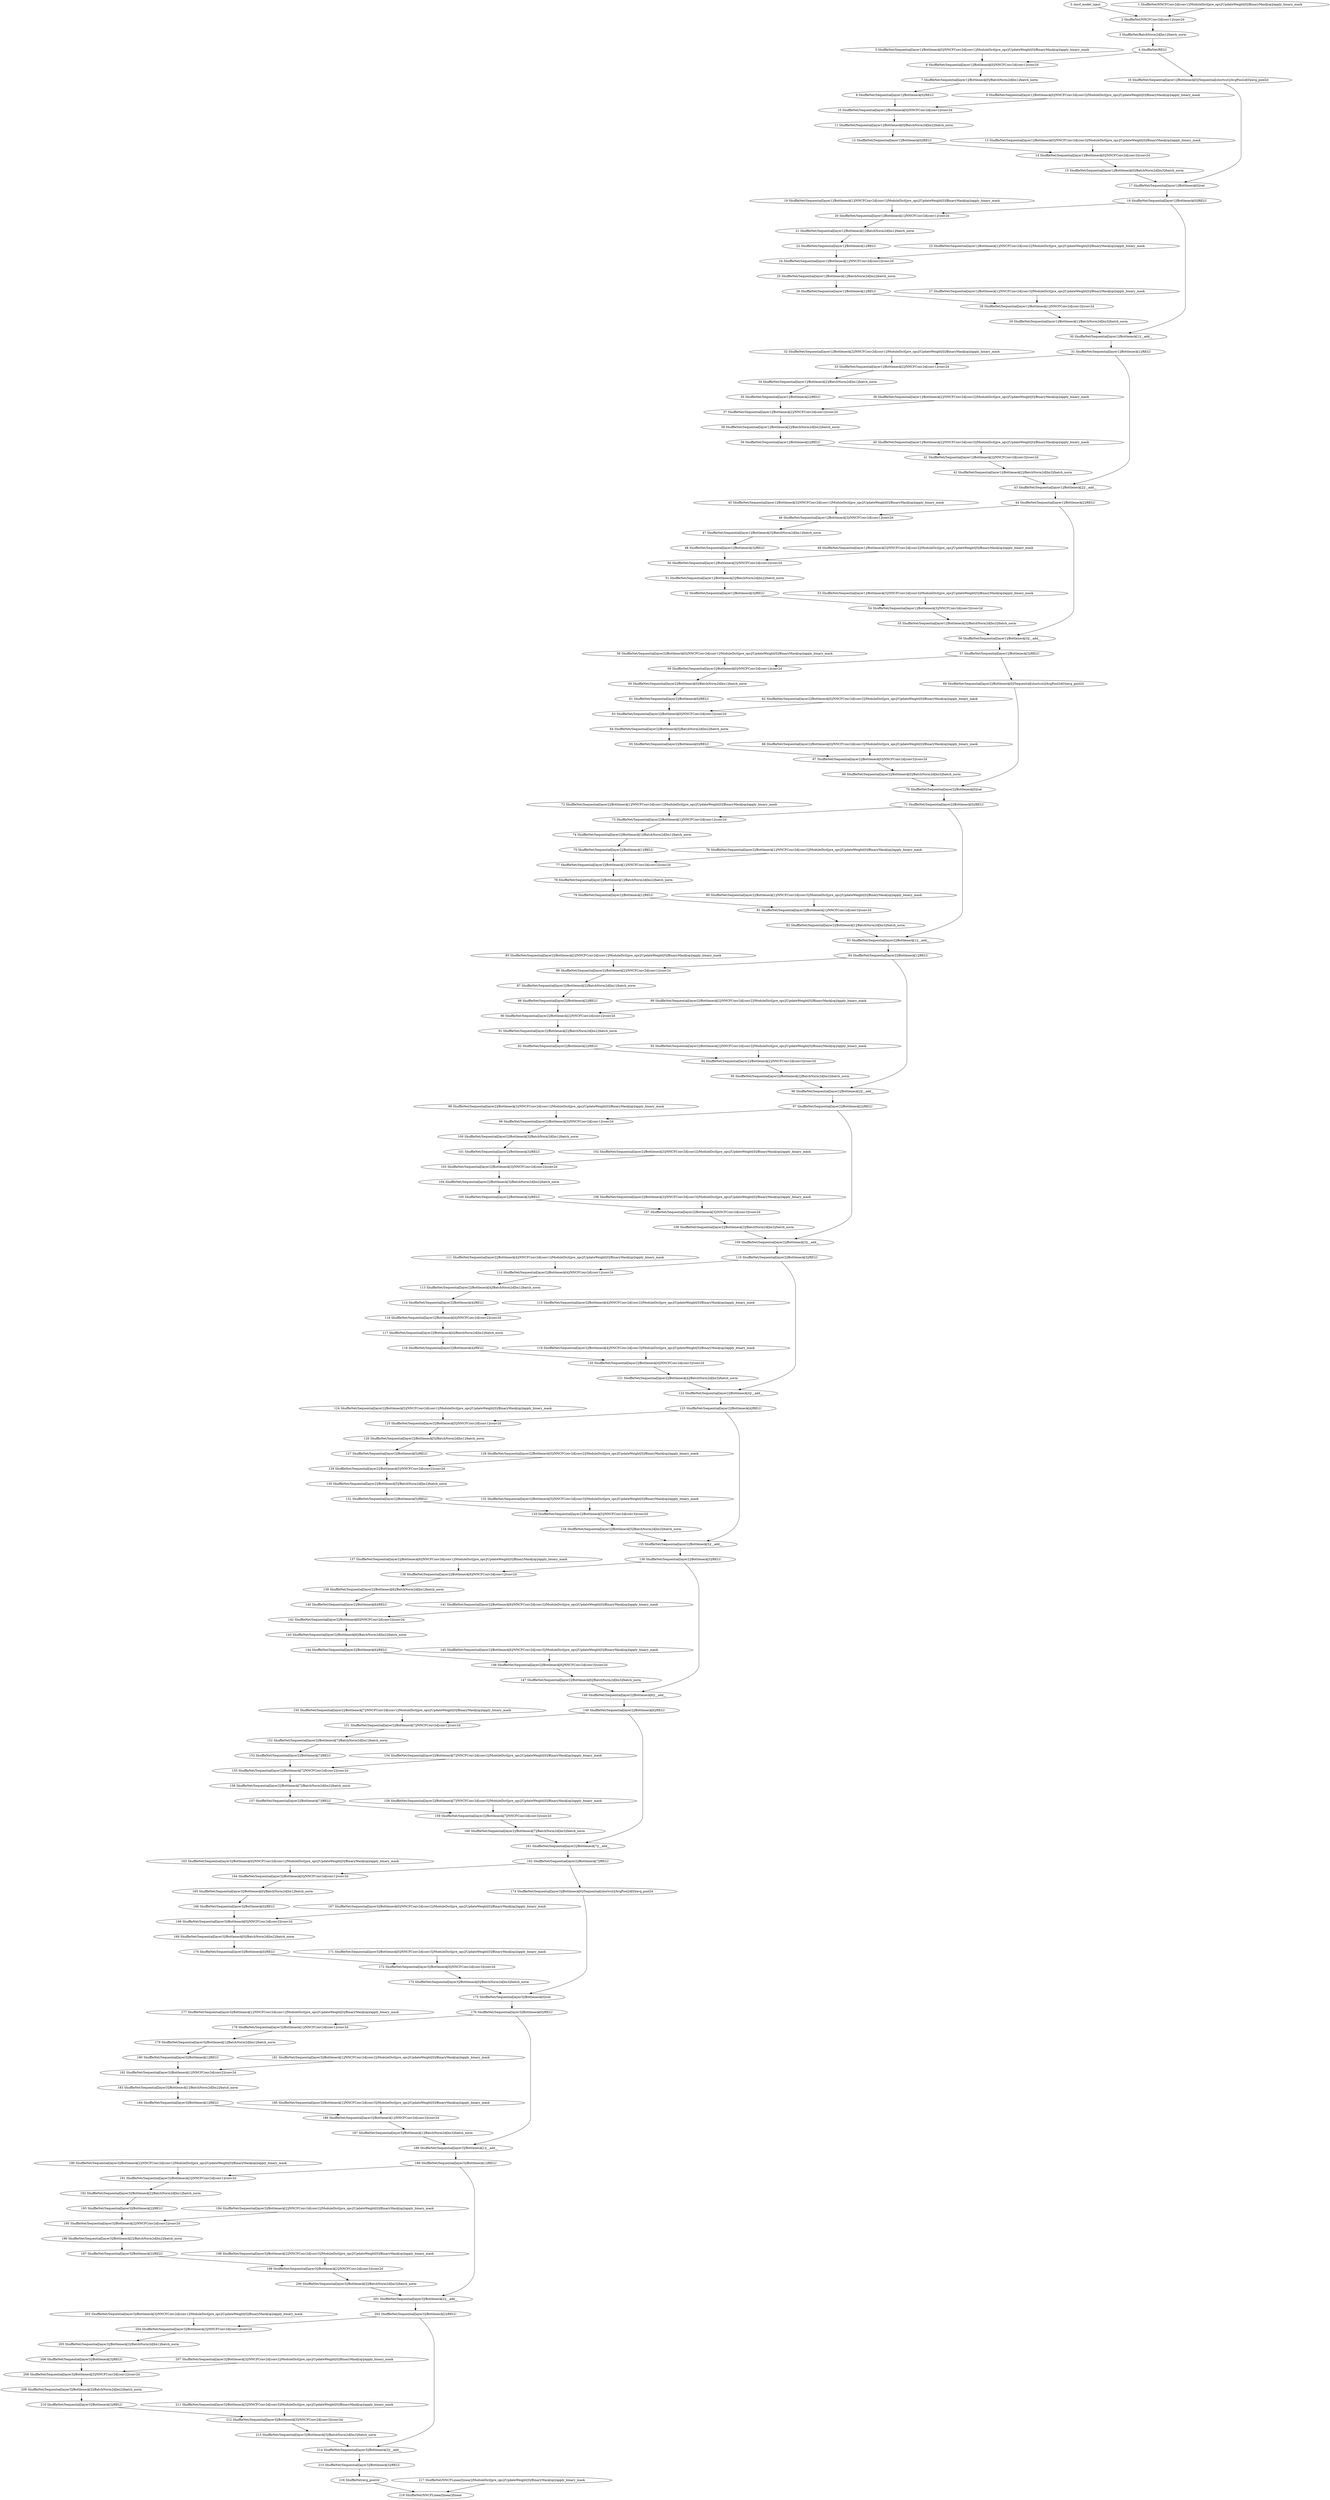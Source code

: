 strict digraph  {
"0 /nncf_model_input" [id=0, scope="", type=nncf_model_input];
"1 ShuffleNet/NNCFConv2d[conv1]/ModuleDict[pre_ops]/UpdateWeight[0]/BinaryMask[op]/apply_binary_mask" [id=1, scope="ShuffleNet/NNCFConv2d[conv1]/ModuleDict[pre_ops]/UpdateWeight[0]/BinaryMask[op]", type=apply_binary_mask];
"2 ShuffleNet/NNCFConv2d[conv1]/conv2d" [id=2, scope="ShuffleNet/NNCFConv2d[conv1]", type=conv2d];
"3 ShuffleNet/BatchNorm2d[bn1]/batch_norm" [id=3, scope="ShuffleNet/BatchNorm2d[bn1]", type=batch_norm];
"4 ShuffleNet/RELU" [id=4, scope=ShuffleNet, type=RELU];
"5 ShuffleNet/Sequential[layer1]/Bottleneck[0]/NNCFConv2d[conv1]/ModuleDict[pre_ops]/UpdateWeight[0]/BinaryMask[op]/apply_binary_mask" [id=5, scope="ShuffleNet/Sequential[layer1]/Bottleneck[0]/NNCFConv2d[conv1]/ModuleDict[pre_ops]/UpdateWeight[0]/BinaryMask[op]", type=apply_binary_mask];
"6 ShuffleNet/Sequential[layer1]/Bottleneck[0]/NNCFConv2d[conv1]/conv2d" [id=6, scope="ShuffleNet/Sequential[layer1]/Bottleneck[0]/NNCFConv2d[conv1]", type=conv2d];
"7 ShuffleNet/Sequential[layer1]/Bottleneck[0]/BatchNorm2d[bn1]/batch_norm" [id=7, scope="ShuffleNet/Sequential[layer1]/Bottleneck[0]/BatchNorm2d[bn1]", type=batch_norm];
"8 ShuffleNet/Sequential[layer1]/Bottleneck[0]/RELU" [id=8, scope="ShuffleNet/Sequential[layer1]/Bottleneck[0]", type=RELU];
"9 ShuffleNet/Sequential[layer1]/Bottleneck[0]/NNCFConv2d[conv2]/ModuleDict[pre_ops]/UpdateWeight[0]/BinaryMask[op]/apply_binary_mask" [id=9, scope="ShuffleNet/Sequential[layer1]/Bottleneck[0]/NNCFConv2d[conv2]/ModuleDict[pre_ops]/UpdateWeight[0]/BinaryMask[op]", type=apply_binary_mask];
"10 ShuffleNet/Sequential[layer1]/Bottleneck[0]/NNCFConv2d[conv2]/conv2d" [id=10, scope="ShuffleNet/Sequential[layer1]/Bottleneck[0]/NNCFConv2d[conv2]", type=conv2d];
"11 ShuffleNet/Sequential[layer1]/Bottleneck[0]/BatchNorm2d[bn2]/batch_norm" [id=11, scope="ShuffleNet/Sequential[layer1]/Bottleneck[0]/BatchNorm2d[bn2]", type=batch_norm];
"12 ShuffleNet/Sequential[layer1]/Bottleneck[0]/RELU" [id=12, scope="ShuffleNet/Sequential[layer1]/Bottleneck[0]", type=RELU];
"13 ShuffleNet/Sequential[layer1]/Bottleneck[0]/NNCFConv2d[conv3]/ModuleDict[pre_ops]/UpdateWeight[0]/BinaryMask[op]/apply_binary_mask" [id=13, scope="ShuffleNet/Sequential[layer1]/Bottleneck[0]/NNCFConv2d[conv3]/ModuleDict[pre_ops]/UpdateWeight[0]/BinaryMask[op]", type=apply_binary_mask];
"14 ShuffleNet/Sequential[layer1]/Bottleneck[0]/NNCFConv2d[conv3]/conv2d" [id=14, scope="ShuffleNet/Sequential[layer1]/Bottleneck[0]/NNCFConv2d[conv3]", type=conv2d];
"15 ShuffleNet/Sequential[layer1]/Bottleneck[0]/BatchNorm2d[bn3]/batch_norm" [id=15, scope="ShuffleNet/Sequential[layer1]/Bottleneck[0]/BatchNorm2d[bn3]", type=batch_norm];
"16 ShuffleNet/Sequential[layer1]/Bottleneck[0]/Sequential[shortcut]/AvgPool2d[0]/avg_pool2d" [id=16, scope="ShuffleNet/Sequential[layer1]/Bottleneck[0]/Sequential[shortcut]/AvgPool2d[0]", type=avg_pool2d];
"17 ShuffleNet/Sequential[layer1]/Bottleneck[0]/cat" [id=17, scope="ShuffleNet/Sequential[layer1]/Bottleneck[0]", type=cat];
"18 ShuffleNet/Sequential[layer1]/Bottleneck[0]/RELU" [id=18, scope="ShuffleNet/Sequential[layer1]/Bottleneck[0]", type=RELU];
"19 ShuffleNet/Sequential[layer1]/Bottleneck[1]/NNCFConv2d[conv1]/ModuleDict[pre_ops]/UpdateWeight[0]/BinaryMask[op]/apply_binary_mask" [id=19, scope="ShuffleNet/Sequential[layer1]/Bottleneck[1]/NNCFConv2d[conv1]/ModuleDict[pre_ops]/UpdateWeight[0]/BinaryMask[op]", type=apply_binary_mask];
"20 ShuffleNet/Sequential[layer1]/Bottleneck[1]/NNCFConv2d[conv1]/conv2d" [id=20, scope="ShuffleNet/Sequential[layer1]/Bottleneck[1]/NNCFConv2d[conv1]", type=conv2d];
"21 ShuffleNet/Sequential[layer1]/Bottleneck[1]/BatchNorm2d[bn1]/batch_norm" [id=21, scope="ShuffleNet/Sequential[layer1]/Bottleneck[1]/BatchNorm2d[bn1]", type=batch_norm];
"22 ShuffleNet/Sequential[layer1]/Bottleneck[1]/RELU" [id=22, scope="ShuffleNet/Sequential[layer1]/Bottleneck[1]", type=RELU];
"23 ShuffleNet/Sequential[layer1]/Bottleneck[1]/NNCFConv2d[conv2]/ModuleDict[pre_ops]/UpdateWeight[0]/BinaryMask[op]/apply_binary_mask" [id=23, scope="ShuffleNet/Sequential[layer1]/Bottleneck[1]/NNCFConv2d[conv2]/ModuleDict[pre_ops]/UpdateWeight[0]/BinaryMask[op]", type=apply_binary_mask];
"24 ShuffleNet/Sequential[layer1]/Bottleneck[1]/NNCFConv2d[conv2]/conv2d" [id=24, scope="ShuffleNet/Sequential[layer1]/Bottleneck[1]/NNCFConv2d[conv2]", type=conv2d];
"25 ShuffleNet/Sequential[layer1]/Bottleneck[1]/BatchNorm2d[bn2]/batch_norm" [id=25, scope="ShuffleNet/Sequential[layer1]/Bottleneck[1]/BatchNorm2d[bn2]", type=batch_norm];
"26 ShuffleNet/Sequential[layer1]/Bottleneck[1]/RELU" [id=26, scope="ShuffleNet/Sequential[layer1]/Bottleneck[1]", type=RELU];
"27 ShuffleNet/Sequential[layer1]/Bottleneck[1]/NNCFConv2d[conv3]/ModuleDict[pre_ops]/UpdateWeight[0]/BinaryMask[op]/apply_binary_mask" [id=27, scope="ShuffleNet/Sequential[layer1]/Bottleneck[1]/NNCFConv2d[conv3]/ModuleDict[pre_ops]/UpdateWeight[0]/BinaryMask[op]", type=apply_binary_mask];
"28 ShuffleNet/Sequential[layer1]/Bottleneck[1]/NNCFConv2d[conv3]/conv2d" [id=28, scope="ShuffleNet/Sequential[layer1]/Bottleneck[1]/NNCFConv2d[conv3]", type=conv2d];
"29 ShuffleNet/Sequential[layer1]/Bottleneck[1]/BatchNorm2d[bn3]/batch_norm" [id=29, scope="ShuffleNet/Sequential[layer1]/Bottleneck[1]/BatchNorm2d[bn3]", type=batch_norm];
"30 ShuffleNet/Sequential[layer1]/Bottleneck[1]/__add__" [id=30, scope="ShuffleNet/Sequential[layer1]/Bottleneck[1]", type=__add__];
"31 ShuffleNet/Sequential[layer1]/Bottleneck[1]/RELU" [id=31, scope="ShuffleNet/Sequential[layer1]/Bottleneck[1]", type=RELU];
"32 ShuffleNet/Sequential[layer1]/Bottleneck[2]/NNCFConv2d[conv1]/ModuleDict[pre_ops]/UpdateWeight[0]/BinaryMask[op]/apply_binary_mask" [id=32, scope="ShuffleNet/Sequential[layer1]/Bottleneck[2]/NNCFConv2d[conv1]/ModuleDict[pre_ops]/UpdateWeight[0]/BinaryMask[op]", type=apply_binary_mask];
"33 ShuffleNet/Sequential[layer1]/Bottleneck[2]/NNCFConv2d[conv1]/conv2d" [id=33, scope="ShuffleNet/Sequential[layer1]/Bottleneck[2]/NNCFConv2d[conv1]", type=conv2d];
"34 ShuffleNet/Sequential[layer1]/Bottleneck[2]/BatchNorm2d[bn1]/batch_norm" [id=34, scope="ShuffleNet/Sequential[layer1]/Bottleneck[2]/BatchNorm2d[bn1]", type=batch_norm];
"35 ShuffleNet/Sequential[layer1]/Bottleneck[2]/RELU" [id=35, scope="ShuffleNet/Sequential[layer1]/Bottleneck[2]", type=RELU];
"36 ShuffleNet/Sequential[layer1]/Bottleneck[2]/NNCFConv2d[conv2]/ModuleDict[pre_ops]/UpdateWeight[0]/BinaryMask[op]/apply_binary_mask" [id=36, scope="ShuffleNet/Sequential[layer1]/Bottleneck[2]/NNCFConv2d[conv2]/ModuleDict[pre_ops]/UpdateWeight[0]/BinaryMask[op]", type=apply_binary_mask];
"37 ShuffleNet/Sequential[layer1]/Bottleneck[2]/NNCFConv2d[conv2]/conv2d" [id=37, scope="ShuffleNet/Sequential[layer1]/Bottleneck[2]/NNCFConv2d[conv2]", type=conv2d];
"38 ShuffleNet/Sequential[layer1]/Bottleneck[2]/BatchNorm2d[bn2]/batch_norm" [id=38, scope="ShuffleNet/Sequential[layer1]/Bottleneck[2]/BatchNorm2d[bn2]", type=batch_norm];
"39 ShuffleNet/Sequential[layer1]/Bottleneck[2]/RELU" [id=39, scope="ShuffleNet/Sequential[layer1]/Bottleneck[2]", type=RELU];
"40 ShuffleNet/Sequential[layer1]/Bottleneck[2]/NNCFConv2d[conv3]/ModuleDict[pre_ops]/UpdateWeight[0]/BinaryMask[op]/apply_binary_mask" [id=40, scope="ShuffleNet/Sequential[layer1]/Bottleneck[2]/NNCFConv2d[conv3]/ModuleDict[pre_ops]/UpdateWeight[0]/BinaryMask[op]", type=apply_binary_mask];
"41 ShuffleNet/Sequential[layer1]/Bottleneck[2]/NNCFConv2d[conv3]/conv2d" [id=41, scope="ShuffleNet/Sequential[layer1]/Bottleneck[2]/NNCFConv2d[conv3]", type=conv2d];
"42 ShuffleNet/Sequential[layer1]/Bottleneck[2]/BatchNorm2d[bn3]/batch_norm" [id=42, scope="ShuffleNet/Sequential[layer1]/Bottleneck[2]/BatchNorm2d[bn3]", type=batch_norm];
"43 ShuffleNet/Sequential[layer1]/Bottleneck[2]/__add__" [id=43, scope="ShuffleNet/Sequential[layer1]/Bottleneck[2]", type=__add__];
"44 ShuffleNet/Sequential[layer1]/Bottleneck[2]/RELU" [id=44, scope="ShuffleNet/Sequential[layer1]/Bottleneck[2]", type=RELU];
"45 ShuffleNet/Sequential[layer1]/Bottleneck[3]/NNCFConv2d[conv1]/ModuleDict[pre_ops]/UpdateWeight[0]/BinaryMask[op]/apply_binary_mask" [id=45, scope="ShuffleNet/Sequential[layer1]/Bottleneck[3]/NNCFConv2d[conv1]/ModuleDict[pre_ops]/UpdateWeight[0]/BinaryMask[op]", type=apply_binary_mask];
"46 ShuffleNet/Sequential[layer1]/Bottleneck[3]/NNCFConv2d[conv1]/conv2d" [id=46, scope="ShuffleNet/Sequential[layer1]/Bottleneck[3]/NNCFConv2d[conv1]", type=conv2d];
"47 ShuffleNet/Sequential[layer1]/Bottleneck[3]/BatchNorm2d[bn1]/batch_norm" [id=47, scope="ShuffleNet/Sequential[layer1]/Bottleneck[3]/BatchNorm2d[bn1]", type=batch_norm];
"48 ShuffleNet/Sequential[layer1]/Bottleneck[3]/RELU" [id=48, scope="ShuffleNet/Sequential[layer1]/Bottleneck[3]", type=RELU];
"49 ShuffleNet/Sequential[layer1]/Bottleneck[3]/NNCFConv2d[conv2]/ModuleDict[pre_ops]/UpdateWeight[0]/BinaryMask[op]/apply_binary_mask" [id=49, scope="ShuffleNet/Sequential[layer1]/Bottleneck[3]/NNCFConv2d[conv2]/ModuleDict[pre_ops]/UpdateWeight[0]/BinaryMask[op]", type=apply_binary_mask];
"50 ShuffleNet/Sequential[layer1]/Bottleneck[3]/NNCFConv2d[conv2]/conv2d" [id=50, scope="ShuffleNet/Sequential[layer1]/Bottleneck[3]/NNCFConv2d[conv2]", type=conv2d];
"51 ShuffleNet/Sequential[layer1]/Bottleneck[3]/BatchNorm2d[bn2]/batch_norm" [id=51, scope="ShuffleNet/Sequential[layer1]/Bottleneck[3]/BatchNorm2d[bn2]", type=batch_norm];
"52 ShuffleNet/Sequential[layer1]/Bottleneck[3]/RELU" [id=52, scope="ShuffleNet/Sequential[layer1]/Bottleneck[3]", type=RELU];
"53 ShuffleNet/Sequential[layer1]/Bottleneck[3]/NNCFConv2d[conv3]/ModuleDict[pre_ops]/UpdateWeight[0]/BinaryMask[op]/apply_binary_mask" [id=53, scope="ShuffleNet/Sequential[layer1]/Bottleneck[3]/NNCFConv2d[conv3]/ModuleDict[pre_ops]/UpdateWeight[0]/BinaryMask[op]", type=apply_binary_mask];
"54 ShuffleNet/Sequential[layer1]/Bottleneck[3]/NNCFConv2d[conv3]/conv2d" [id=54, scope="ShuffleNet/Sequential[layer1]/Bottleneck[3]/NNCFConv2d[conv3]", type=conv2d];
"55 ShuffleNet/Sequential[layer1]/Bottleneck[3]/BatchNorm2d[bn3]/batch_norm" [id=55, scope="ShuffleNet/Sequential[layer1]/Bottleneck[3]/BatchNorm2d[bn3]", type=batch_norm];
"56 ShuffleNet/Sequential[layer1]/Bottleneck[3]/__add__" [id=56, scope="ShuffleNet/Sequential[layer1]/Bottleneck[3]", type=__add__];
"57 ShuffleNet/Sequential[layer1]/Bottleneck[3]/RELU" [id=57, scope="ShuffleNet/Sequential[layer1]/Bottleneck[3]", type=RELU];
"58 ShuffleNet/Sequential[layer2]/Bottleneck[0]/NNCFConv2d[conv1]/ModuleDict[pre_ops]/UpdateWeight[0]/BinaryMask[op]/apply_binary_mask" [id=58, scope="ShuffleNet/Sequential[layer2]/Bottleneck[0]/NNCFConv2d[conv1]/ModuleDict[pre_ops]/UpdateWeight[0]/BinaryMask[op]", type=apply_binary_mask];
"59 ShuffleNet/Sequential[layer2]/Bottleneck[0]/NNCFConv2d[conv1]/conv2d" [id=59, scope="ShuffleNet/Sequential[layer2]/Bottleneck[0]/NNCFConv2d[conv1]", type=conv2d];
"60 ShuffleNet/Sequential[layer2]/Bottleneck[0]/BatchNorm2d[bn1]/batch_norm" [id=60, scope="ShuffleNet/Sequential[layer2]/Bottleneck[0]/BatchNorm2d[bn1]", type=batch_norm];
"61 ShuffleNet/Sequential[layer2]/Bottleneck[0]/RELU" [id=61, scope="ShuffleNet/Sequential[layer2]/Bottleneck[0]", type=RELU];
"62 ShuffleNet/Sequential[layer2]/Bottleneck[0]/NNCFConv2d[conv2]/ModuleDict[pre_ops]/UpdateWeight[0]/BinaryMask[op]/apply_binary_mask" [id=62, scope="ShuffleNet/Sequential[layer2]/Bottleneck[0]/NNCFConv2d[conv2]/ModuleDict[pre_ops]/UpdateWeight[0]/BinaryMask[op]", type=apply_binary_mask];
"63 ShuffleNet/Sequential[layer2]/Bottleneck[0]/NNCFConv2d[conv2]/conv2d" [id=63, scope="ShuffleNet/Sequential[layer2]/Bottleneck[0]/NNCFConv2d[conv2]", type=conv2d];
"64 ShuffleNet/Sequential[layer2]/Bottleneck[0]/BatchNorm2d[bn2]/batch_norm" [id=64, scope="ShuffleNet/Sequential[layer2]/Bottleneck[0]/BatchNorm2d[bn2]", type=batch_norm];
"65 ShuffleNet/Sequential[layer2]/Bottleneck[0]/RELU" [id=65, scope="ShuffleNet/Sequential[layer2]/Bottleneck[0]", type=RELU];
"66 ShuffleNet/Sequential[layer2]/Bottleneck[0]/NNCFConv2d[conv3]/ModuleDict[pre_ops]/UpdateWeight[0]/BinaryMask[op]/apply_binary_mask" [id=66, scope="ShuffleNet/Sequential[layer2]/Bottleneck[0]/NNCFConv2d[conv3]/ModuleDict[pre_ops]/UpdateWeight[0]/BinaryMask[op]", type=apply_binary_mask];
"67 ShuffleNet/Sequential[layer2]/Bottleneck[0]/NNCFConv2d[conv3]/conv2d" [id=67, scope="ShuffleNet/Sequential[layer2]/Bottleneck[0]/NNCFConv2d[conv3]", type=conv2d];
"68 ShuffleNet/Sequential[layer2]/Bottleneck[0]/BatchNorm2d[bn3]/batch_norm" [id=68, scope="ShuffleNet/Sequential[layer2]/Bottleneck[0]/BatchNorm2d[bn3]", type=batch_norm];
"69 ShuffleNet/Sequential[layer2]/Bottleneck[0]/Sequential[shortcut]/AvgPool2d[0]/avg_pool2d" [id=69, scope="ShuffleNet/Sequential[layer2]/Bottleneck[0]/Sequential[shortcut]/AvgPool2d[0]", type=avg_pool2d];
"70 ShuffleNet/Sequential[layer2]/Bottleneck[0]/cat" [id=70, scope="ShuffleNet/Sequential[layer2]/Bottleneck[0]", type=cat];
"71 ShuffleNet/Sequential[layer2]/Bottleneck[0]/RELU" [id=71, scope="ShuffleNet/Sequential[layer2]/Bottleneck[0]", type=RELU];
"72 ShuffleNet/Sequential[layer2]/Bottleneck[1]/NNCFConv2d[conv1]/ModuleDict[pre_ops]/UpdateWeight[0]/BinaryMask[op]/apply_binary_mask" [id=72, scope="ShuffleNet/Sequential[layer2]/Bottleneck[1]/NNCFConv2d[conv1]/ModuleDict[pre_ops]/UpdateWeight[0]/BinaryMask[op]", type=apply_binary_mask];
"73 ShuffleNet/Sequential[layer2]/Bottleneck[1]/NNCFConv2d[conv1]/conv2d" [id=73, scope="ShuffleNet/Sequential[layer2]/Bottleneck[1]/NNCFConv2d[conv1]", type=conv2d];
"74 ShuffleNet/Sequential[layer2]/Bottleneck[1]/BatchNorm2d[bn1]/batch_norm" [id=74, scope="ShuffleNet/Sequential[layer2]/Bottleneck[1]/BatchNorm2d[bn1]", type=batch_norm];
"75 ShuffleNet/Sequential[layer2]/Bottleneck[1]/RELU" [id=75, scope="ShuffleNet/Sequential[layer2]/Bottleneck[1]", type=RELU];
"76 ShuffleNet/Sequential[layer2]/Bottleneck[1]/NNCFConv2d[conv2]/ModuleDict[pre_ops]/UpdateWeight[0]/BinaryMask[op]/apply_binary_mask" [id=76, scope="ShuffleNet/Sequential[layer2]/Bottleneck[1]/NNCFConv2d[conv2]/ModuleDict[pre_ops]/UpdateWeight[0]/BinaryMask[op]", type=apply_binary_mask];
"77 ShuffleNet/Sequential[layer2]/Bottleneck[1]/NNCFConv2d[conv2]/conv2d" [id=77, scope="ShuffleNet/Sequential[layer2]/Bottleneck[1]/NNCFConv2d[conv2]", type=conv2d];
"78 ShuffleNet/Sequential[layer2]/Bottleneck[1]/BatchNorm2d[bn2]/batch_norm" [id=78, scope="ShuffleNet/Sequential[layer2]/Bottleneck[1]/BatchNorm2d[bn2]", type=batch_norm];
"79 ShuffleNet/Sequential[layer2]/Bottleneck[1]/RELU" [id=79, scope="ShuffleNet/Sequential[layer2]/Bottleneck[1]", type=RELU];
"80 ShuffleNet/Sequential[layer2]/Bottleneck[1]/NNCFConv2d[conv3]/ModuleDict[pre_ops]/UpdateWeight[0]/BinaryMask[op]/apply_binary_mask" [id=80, scope="ShuffleNet/Sequential[layer2]/Bottleneck[1]/NNCFConv2d[conv3]/ModuleDict[pre_ops]/UpdateWeight[0]/BinaryMask[op]", type=apply_binary_mask];
"81 ShuffleNet/Sequential[layer2]/Bottleneck[1]/NNCFConv2d[conv3]/conv2d" [id=81, scope="ShuffleNet/Sequential[layer2]/Bottleneck[1]/NNCFConv2d[conv3]", type=conv2d];
"82 ShuffleNet/Sequential[layer2]/Bottleneck[1]/BatchNorm2d[bn3]/batch_norm" [id=82, scope="ShuffleNet/Sequential[layer2]/Bottleneck[1]/BatchNorm2d[bn3]", type=batch_norm];
"83 ShuffleNet/Sequential[layer2]/Bottleneck[1]/__add__" [id=83, scope="ShuffleNet/Sequential[layer2]/Bottleneck[1]", type=__add__];
"84 ShuffleNet/Sequential[layer2]/Bottleneck[1]/RELU" [id=84, scope="ShuffleNet/Sequential[layer2]/Bottleneck[1]", type=RELU];
"85 ShuffleNet/Sequential[layer2]/Bottleneck[2]/NNCFConv2d[conv1]/ModuleDict[pre_ops]/UpdateWeight[0]/BinaryMask[op]/apply_binary_mask" [id=85, scope="ShuffleNet/Sequential[layer2]/Bottleneck[2]/NNCFConv2d[conv1]/ModuleDict[pre_ops]/UpdateWeight[0]/BinaryMask[op]", type=apply_binary_mask];
"86 ShuffleNet/Sequential[layer2]/Bottleneck[2]/NNCFConv2d[conv1]/conv2d" [id=86, scope="ShuffleNet/Sequential[layer2]/Bottleneck[2]/NNCFConv2d[conv1]", type=conv2d];
"87 ShuffleNet/Sequential[layer2]/Bottleneck[2]/BatchNorm2d[bn1]/batch_norm" [id=87, scope="ShuffleNet/Sequential[layer2]/Bottleneck[2]/BatchNorm2d[bn1]", type=batch_norm];
"88 ShuffleNet/Sequential[layer2]/Bottleneck[2]/RELU" [id=88, scope="ShuffleNet/Sequential[layer2]/Bottleneck[2]", type=RELU];
"89 ShuffleNet/Sequential[layer2]/Bottleneck[2]/NNCFConv2d[conv2]/ModuleDict[pre_ops]/UpdateWeight[0]/BinaryMask[op]/apply_binary_mask" [id=89, scope="ShuffleNet/Sequential[layer2]/Bottleneck[2]/NNCFConv2d[conv2]/ModuleDict[pre_ops]/UpdateWeight[0]/BinaryMask[op]", type=apply_binary_mask];
"90 ShuffleNet/Sequential[layer2]/Bottleneck[2]/NNCFConv2d[conv2]/conv2d" [id=90, scope="ShuffleNet/Sequential[layer2]/Bottleneck[2]/NNCFConv2d[conv2]", type=conv2d];
"91 ShuffleNet/Sequential[layer2]/Bottleneck[2]/BatchNorm2d[bn2]/batch_norm" [id=91, scope="ShuffleNet/Sequential[layer2]/Bottleneck[2]/BatchNorm2d[bn2]", type=batch_norm];
"92 ShuffleNet/Sequential[layer2]/Bottleneck[2]/RELU" [id=92, scope="ShuffleNet/Sequential[layer2]/Bottleneck[2]", type=RELU];
"93 ShuffleNet/Sequential[layer2]/Bottleneck[2]/NNCFConv2d[conv3]/ModuleDict[pre_ops]/UpdateWeight[0]/BinaryMask[op]/apply_binary_mask" [id=93, scope="ShuffleNet/Sequential[layer2]/Bottleneck[2]/NNCFConv2d[conv3]/ModuleDict[pre_ops]/UpdateWeight[0]/BinaryMask[op]", type=apply_binary_mask];
"94 ShuffleNet/Sequential[layer2]/Bottleneck[2]/NNCFConv2d[conv3]/conv2d" [id=94, scope="ShuffleNet/Sequential[layer2]/Bottleneck[2]/NNCFConv2d[conv3]", type=conv2d];
"95 ShuffleNet/Sequential[layer2]/Bottleneck[2]/BatchNorm2d[bn3]/batch_norm" [id=95, scope="ShuffleNet/Sequential[layer2]/Bottleneck[2]/BatchNorm2d[bn3]", type=batch_norm];
"96 ShuffleNet/Sequential[layer2]/Bottleneck[2]/__add__" [id=96, scope="ShuffleNet/Sequential[layer2]/Bottleneck[2]", type=__add__];
"97 ShuffleNet/Sequential[layer2]/Bottleneck[2]/RELU" [id=97, scope="ShuffleNet/Sequential[layer2]/Bottleneck[2]", type=RELU];
"98 ShuffleNet/Sequential[layer2]/Bottleneck[3]/NNCFConv2d[conv1]/ModuleDict[pre_ops]/UpdateWeight[0]/BinaryMask[op]/apply_binary_mask" [id=98, scope="ShuffleNet/Sequential[layer2]/Bottleneck[3]/NNCFConv2d[conv1]/ModuleDict[pre_ops]/UpdateWeight[0]/BinaryMask[op]", type=apply_binary_mask];
"99 ShuffleNet/Sequential[layer2]/Bottleneck[3]/NNCFConv2d[conv1]/conv2d" [id=99, scope="ShuffleNet/Sequential[layer2]/Bottleneck[3]/NNCFConv2d[conv1]", type=conv2d];
"100 ShuffleNet/Sequential[layer2]/Bottleneck[3]/BatchNorm2d[bn1]/batch_norm" [id=100, scope="ShuffleNet/Sequential[layer2]/Bottleneck[3]/BatchNorm2d[bn1]", type=batch_norm];
"101 ShuffleNet/Sequential[layer2]/Bottleneck[3]/RELU" [id=101, scope="ShuffleNet/Sequential[layer2]/Bottleneck[3]", type=RELU];
"102 ShuffleNet/Sequential[layer2]/Bottleneck[3]/NNCFConv2d[conv2]/ModuleDict[pre_ops]/UpdateWeight[0]/BinaryMask[op]/apply_binary_mask" [id=102, scope="ShuffleNet/Sequential[layer2]/Bottleneck[3]/NNCFConv2d[conv2]/ModuleDict[pre_ops]/UpdateWeight[0]/BinaryMask[op]", type=apply_binary_mask];
"103 ShuffleNet/Sequential[layer2]/Bottleneck[3]/NNCFConv2d[conv2]/conv2d" [id=103, scope="ShuffleNet/Sequential[layer2]/Bottleneck[3]/NNCFConv2d[conv2]", type=conv2d];
"104 ShuffleNet/Sequential[layer2]/Bottleneck[3]/BatchNorm2d[bn2]/batch_norm" [id=104, scope="ShuffleNet/Sequential[layer2]/Bottleneck[3]/BatchNorm2d[bn2]", type=batch_norm];
"105 ShuffleNet/Sequential[layer2]/Bottleneck[3]/RELU" [id=105, scope="ShuffleNet/Sequential[layer2]/Bottleneck[3]", type=RELU];
"106 ShuffleNet/Sequential[layer2]/Bottleneck[3]/NNCFConv2d[conv3]/ModuleDict[pre_ops]/UpdateWeight[0]/BinaryMask[op]/apply_binary_mask" [id=106, scope="ShuffleNet/Sequential[layer2]/Bottleneck[3]/NNCFConv2d[conv3]/ModuleDict[pre_ops]/UpdateWeight[0]/BinaryMask[op]", type=apply_binary_mask];
"107 ShuffleNet/Sequential[layer2]/Bottleneck[3]/NNCFConv2d[conv3]/conv2d" [id=107, scope="ShuffleNet/Sequential[layer2]/Bottleneck[3]/NNCFConv2d[conv3]", type=conv2d];
"108 ShuffleNet/Sequential[layer2]/Bottleneck[3]/BatchNorm2d[bn3]/batch_norm" [id=108, scope="ShuffleNet/Sequential[layer2]/Bottleneck[3]/BatchNorm2d[bn3]", type=batch_norm];
"109 ShuffleNet/Sequential[layer2]/Bottleneck[3]/__add__" [id=109, scope="ShuffleNet/Sequential[layer2]/Bottleneck[3]", type=__add__];
"110 ShuffleNet/Sequential[layer2]/Bottleneck[3]/RELU" [id=110, scope="ShuffleNet/Sequential[layer2]/Bottleneck[3]", type=RELU];
"111 ShuffleNet/Sequential[layer2]/Bottleneck[4]/NNCFConv2d[conv1]/ModuleDict[pre_ops]/UpdateWeight[0]/BinaryMask[op]/apply_binary_mask" [id=111, scope="ShuffleNet/Sequential[layer2]/Bottleneck[4]/NNCFConv2d[conv1]/ModuleDict[pre_ops]/UpdateWeight[0]/BinaryMask[op]", type=apply_binary_mask];
"112 ShuffleNet/Sequential[layer2]/Bottleneck[4]/NNCFConv2d[conv1]/conv2d" [id=112, scope="ShuffleNet/Sequential[layer2]/Bottleneck[4]/NNCFConv2d[conv1]", type=conv2d];
"113 ShuffleNet/Sequential[layer2]/Bottleneck[4]/BatchNorm2d[bn1]/batch_norm" [id=113, scope="ShuffleNet/Sequential[layer2]/Bottleneck[4]/BatchNorm2d[bn1]", type=batch_norm];
"114 ShuffleNet/Sequential[layer2]/Bottleneck[4]/RELU" [id=114, scope="ShuffleNet/Sequential[layer2]/Bottleneck[4]", type=RELU];
"115 ShuffleNet/Sequential[layer2]/Bottleneck[4]/NNCFConv2d[conv2]/ModuleDict[pre_ops]/UpdateWeight[0]/BinaryMask[op]/apply_binary_mask" [id=115, scope="ShuffleNet/Sequential[layer2]/Bottleneck[4]/NNCFConv2d[conv2]/ModuleDict[pre_ops]/UpdateWeight[0]/BinaryMask[op]", type=apply_binary_mask];
"116 ShuffleNet/Sequential[layer2]/Bottleneck[4]/NNCFConv2d[conv2]/conv2d" [id=116, scope="ShuffleNet/Sequential[layer2]/Bottleneck[4]/NNCFConv2d[conv2]", type=conv2d];
"117 ShuffleNet/Sequential[layer2]/Bottleneck[4]/BatchNorm2d[bn2]/batch_norm" [id=117, scope="ShuffleNet/Sequential[layer2]/Bottleneck[4]/BatchNorm2d[bn2]", type=batch_norm];
"118 ShuffleNet/Sequential[layer2]/Bottleneck[4]/RELU" [id=118, scope="ShuffleNet/Sequential[layer2]/Bottleneck[4]", type=RELU];
"119 ShuffleNet/Sequential[layer2]/Bottleneck[4]/NNCFConv2d[conv3]/ModuleDict[pre_ops]/UpdateWeight[0]/BinaryMask[op]/apply_binary_mask" [id=119, scope="ShuffleNet/Sequential[layer2]/Bottleneck[4]/NNCFConv2d[conv3]/ModuleDict[pre_ops]/UpdateWeight[0]/BinaryMask[op]", type=apply_binary_mask];
"120 ShuffleNet/Sequential[layer2]/Bottleneck[4]/NNCFConv2d[conv3]/conv2d" [id=120, scope="ShuffleNet/Sequential[layer2]/Bottleneck[4]/NNCFConv2d[conv3]", type=conv2d];
"121 ShuffleNet/Sequential[layer2]/Bottleneck[4]/BatchNorm2d[bn3]/batch_norm" [id=121, scope="ShuffleNet/Sequential[layer2]/Bottleneck[4]/BatchNorm2d[bn3]", type=batch_norm];
"122 ShuffleNet/Sequential[layer2]/Bottleneck[4]/__add__" [id=122, scope="ShuffleNet/Sequential[layer2]/Bottleneck[4]", type=__add__];
"123 ShuffleNet/Sequential[layer2]/Bottleneck[4]/RELU" [id=123, scope="ShuffleNet/Sequential[layer2]/Bottleneck[4]", type=RELU];
"124 ShuffleNet/Sequential[layer2]/Bottleneck[5]/NNCFConv2d[conv1]/ModuleDict[pre_ops]/UpdateWeight[0]/BinaryMask[op]/apply_binary_mask" [id=124, scope="ShuffleNet/Sequential[layer2]/Bottleneck[5]/NNCFConv2d[conv1]/ModuleDict[pre_ops]/UpdateWeight[0]/BinaryMask[op]", type=apply_binary_mask];
"125 ShuffleNet/Sequential[layer2]/Bottleneck[5]/NNCFConv2d[conv1]/conv2d" [id=125, scope="ShuffleNet/Sequential[layer2]/Bottleneck[5]/NNCFConv2d[conv1]", type=conv2d];
"126 ShuffleNet/Sequential[layer2]/Bottleneck[5]/BatchNorm2d[bn1]/batch_norm" [id=126, scope="ShuffleNet/Sequential[layer2]/Bottleneck[5]/BatchNorm2d[bn1]", type=batch_norm];
"127 ShuffleNet/Sequential[layer2]/Bottleneck[5]/RELU" [id=127, scope="ShuffleNet/Sequential[layer2]/Bottleneck[5]", type=RELU];
"128 ShuffleNet/Sequential[layer2]/Bottleneck[5]/NNCFConv2d[conv2]/ModuleDict[pre_ops]/UpdateWeight[0]/BinaryMask[op]/apply_binary_mask" [id=128, scope="ShuffleNet/Sequential[layer2]/Bottleneck[5]/NNCFConv2d[conv2]/ModuleDict[pre_ops]/UpdateWeight[0]/BinaryMask[op]", type=apply_binary_mask];
"129 ShuffleNet/Sequential[layer2]/Bottleneck[5]/NNCFConv2d[conv2]/conv2d" [id=129, scope="ShuffleNet/Sequential[layer2]/Bottleneck[5]/NNCFConv2d[conv2]", type=conv2d];
"130 ShuffleNet/Sequential[layer2]/Bottleneck[5]/BatchNorm2d[bn2]/batch_norm" [id=130, scope="ShuffleNet/Sequential[layer2]/Bottleneck[5]/BatchNorm2d[bn2]", type=batch_norm];
"131 ShuffleNet/Sequential[layer2]/Bottleneck[5]/RELU" [id=131, scope="ShuffleNet/Sequential[layer2]/Bottleneck[5]", type=RELU];
"132 ShuffleNet/Sequential[layer2]/Bottleneck[5]/NNCFConv2d[conv3]/ModuleDict[pre_ops]/UpdateWeight[0]/BinaryMask[op]/apply_binary_mask" [id=132, scope="ShuffleNet/Sequential[layer2]/Bottleneck[5]/NNCFConv2d[conv3]/ModuleDict[pre_ops]/UpdateWeight[0]/BinaryMask[op]", type=apply_binary_mask];
"133 ShuffleNet/Sequential[layer2]/Bottleneck[5]/NNCFConv2d[conv3]/conv2d" [id=133, scope="ShuffleNet/Sequential[layer2]/Bottleneck[5]/NNCFConv2d[conv3]", type=conv2d];
"134 ShuffleNet/Sequential[layer2]/Bottleneck[5]/BatchNorm2d[bn3]/batch_norm" [id=134, scope="ShuffleNet/Sequential[layer2]/Bottleneck[5]/BatchNorm2d[bn3]", type=batch_norm];
"135 ShuffleNet/Sequential[layer2]/Bottleneck[5]/__add__" [id=135, scope="ShuffleNet/Sequential[layer2]/Bottleneck[5]", type=__add__];
"136 ShuffleNet/Sequential[layer2]/Bottleneck[5]/RELU" [id=136, scope="ShuffleNet/Sequential[layer2]/Bottleneck[5]", type=RELU];
"137 ShuffleNet/Sequential[layer2]/Bottleneck[6]/NNCFConv2d[conv1]/ModuleDict[pre_ops]/UpdateWeight[0]/BinaryMask[op]/apply_binary_mask" [id=137, scope="ShuffleNet/Sequential[layer2]/Bottleneck[6]/NNCFConv2d[conv1]/ModuleDict[pre_ops]/UpdateWeight[0]/BinaryMask[op]", type=apply_binary_mask];
"138 ShuffleNet/Sequential[layer2]/Bottleneck[6]/NNCFConv2d[conv1]/conv2d" [id=138, scope="ShuffleNet/Sequential[layer2]/Bottleneck[6]/NNCFConv2d[conv1]", type=conv2d];
"139 ShuffleNet/Sequential[layer2]/Bottleneck[6]/BatchNorm2d[bn1]/batch_norm" [id=139, scope="ShuffleNet/Sequential[layer2]/Bottleneck[6]/BatchNorm2d[bn1]", type=batch_norm];
"140 ShuffleNet/Sequential[layer2]/Bottleneck[6]/RELU" [id=140, scope="ShuffleNet/Sequential[layer2]/Bottleneck[6]", type=RELU];
"141 ShuffleNet/Sequential[layer2]/Bottleneck[6]/NNCFConv2d[conv2]/ModuleDict[pre_ops]/UpdateWeight[0]/BinaryMask[op]/apply_binary_mask" [id=141, scope="ShuffleNet/Sequential[layer2]/Bottleneck[6]/NNCFConv2d[conv2]/ModuleDict[pre_ops]/UpdateWeight[0]/BinaryMask[op]", type=apply_binary_mask];
"142 ShuffleNet/Sequential[layer2]/Bottleneck[6]/NNCFConv2d[conv2]/conv2d" [id=142, scope="ShuffleNet/Sequential[layer2]/Bottleneck[6]/NNCFConv2d[conv2]", type=conv2d];
"143 ShuffleNet/Sequential[layer2]/Bottleneck[6]/BatchNorm2d[bn2]/batch_norm" [id=143, scope="ShuffleNet/Sequential[layer2]/Bottleneck[6]/BatchNorm2d[bn2]", type=batch_norm];
"144 ShuffleNet/Sequential[layer2]/Bottleneck[6]/RELU" [id=144, scope="ShuffleNet/Sequential[layer2]/Bottleneck[6]", type=RELU];
"145 ShuffleNet/Sequential[layer2]/Bottleneck[6]/NNCFConv2d[conv3]/ModuleDict[pre_ops]/UpdateWeight[0]/BinaryMask[op]/apply_binary_mask" [id=145, scope="ShuffleNet/Sequential[layer2]/Bottleneck[6]/NNCFConv2d[conv3]/ModuleDict[pre_ops]/UpdateWeight[0]/BinaryMask[op]", type=apply_binary_mask];
"146 ShuffleNet/Sequential[layer2]/Bottleneck[6]/NNCFConv2d[conv3]/conv2d" [id=146, scope="ShuffleNet/Sequential[layer2]/Bottleneck[6]/NNCFConv2d[conv3]", type=conv2d];
"147 ShuffleNet/Sequential[layer2]/Bottleneck[6]/BatchNorm2d[bn3]/batch_norm" [id=147, scope="ShuffleNet/Sequential[layer2]/Bottleneck[6]/BatchNorm2d[bn3]", type=batch_norm];
"148 ShuffleNet/Sequential[layer2]/Bottleneck[6]/__add__" [id=148, scope="ShuffleNet/Sequential[layer2]/Bottleneck[6]", type=__add__];
"149 ShuffleNet/Sequential[layer2]/Bottleneck[6]/RELU" [id=149, scope="ShuffleNet/Sequential[layer2]/Bottleneck[6]", type=RELU];
"150 ShuffleNet/Sequential[layer2]/Bottleneck[7]/NNCFConv2d[conv1]/ModuleDict[pre_ops]/UpdateWeight[0]/BinaryMask[op]/apply_binary_mask" [id=150, scope="ShuffleNet/Sequential[layer2]/Bottleneck[7]/NNCFConv2d[conv1]/ModuleDict[pre_ops]/UpdateWeight[0]/BinaryMask[op]", type=apply_binary_mask];
"151 ShuffleNet/Sequential[layer2]/Bottleneck[7]/NNCFConv2d[conv1]/conv2d" [id=151, scope="ShuffleNet/Sequential[layer2]/Bottleneck[7]/NNCFConv2d[conv1]", type=conv2d];
"152 ShuffleNet/Sequential[layer2]/Bottleneck[7]/BatchNorm2d[bn1]/batch_norm" [id=152, scope="ShuffleNet/Sequential[layer2]/Bottleneck[7]/BatchNorm2d[bn1]", type=batch_norm];
"153 ShuffleNet/Sequential[layer2]/Bottleneck[7]/RELU" [id=153, scope="ShuffleNet/Sequential[layer2]/Bottleneck[7]", type=RELU];
"154 ShuffleNet/Sequential[layer2]/Bottleneck[7]/NNCFConv2d[conv2]/ModuleDict[pre_ops]/UpdateWeight[0]/BinaryMask[op]/apply_binary_mask" [id=154, scope="ShuffleNet/Sequential[layer2]/Bottleneck[7]/NNCFConv2d[conv2]/ModuleDict[pre_ops]/UpdateWeight[0]/BinaryMask[op]", type=apply_binary_mask];
"155 ShuffleNet/Sequential[layer2]/Bottleneck[7]/NNCFConv2d[conv2]/conv2d" [id=155, scope="ShuffleNet/Sequential[layer2]/Bottleneck[7]/NNCFConv2d[conv2]", type=conv2d];
"156 ShuffleNet/Sequential[layer2]/Bottleneck[7]/BatchNorm2d[bn2]/batch_norm" [id=156, scope="ShuffleNet/Sequential[layer2]/Bottleneck[7]/BatchNorm2d[bn2]", type=batch_norm];
"157 ShuffleNet/Sequential[layer2]/Bottleneck[7]/RELU" [id=157, scope="ShuffleNet/Sequential[layer2]/Bottleneck[7]", type=RELU];
"158 ShuffleNet/Sequential[layer2]/Bottleneck[7]/NNCFConv2d[conv3]/ModuleDict[pre_ops]/UpdateWeight[0]/BinaryMask[op]/apply_binary_mask" [id=158, scope="ShuffleNet/Sequential[layer2]/Bottleneck[7]/NNCFConv2d[conv3]/ModuleDict[pre_ops]/UpdateWeight[0]/BinaryMask[op]", type=apply_binary_mask];
"159 ShuffleNet/Sequential[layer2]/Bottleneck[7]/NNCFConv2d[conv3]/conv2d" [id=159, scope="ShuffleNet/Sequential[layer2]/Bottleneck[7]/NNCFConv2d[conv3]", type=conv2d];
"160 ShuffleNet/Sequential[layer2]/Bottleneck[7]/BatchNorm2d[bn3]/batch_norm" [id=160, scope="ShuffleNet/Sequential[layer2]/Bottleneck[7]/BatchNorm2d[bn3]", type=batch_norm];
"161 ShuffleNet/Sequential[layer2]/Bottleneck[7]/__add__" [id=161, scope="ShuffleNet/Sequential[layer2]/Bottleneck[7]", type=__add__];
"162 ShuffleNet/Sequential[layer2]/Bottleneck[7]/RELU" [id=162, scope="ShuffleNet/Sequential[layer2]/Bottleneck[7]", type=RELU];
"163 ShuffleNet/Sequential[layer3]/Bottleneck[0]/NNCFConv2d[conv1]/ModuleDict[pre_ops]/UpdateWeight[0]/BinaryMask[op]/apply_binary_mask" [id=163, scope="ShuffleNet/Sequential[layer3]/Bottleneck[0]/NNCFConv2d[conv1]/ModuleDict[pre_ops]/UpdateWeight[0]/BinaryMask[op]", type=apply_binary_mask];
"164 ShuffleNet/Sequential[layer3]/Bottleneck[0]/NNCFConv2d[conv1]/conv2d" [id=164, scope="ShuffleNet/Sequential[layer3]/Bottleneck[0]/NNCFConv2d[conv1]", type=conv2d];
"165 ShuffleNet/Sequential[layer3]/Bottleneck[0]/BatchNorm2d[bn1]/batch_norm" [id=165, scope="ShuffleNet/Sequential[layer3]/Bottleneck[0]/BatchNorm2d[bn1]", type=batch_norm];
"166 ShuffleNet/Sequential[layer3]/Bottleneck[0]/RELU" [id=166, scope="ShuffleNet/Sequential[layer3]/Bottleneck[0]", type=RELU];
"167 ShuffleNet/Sequential[layer3]/Bottleneck[0]/NNCFConv2d[conv2]/ModuleDict[pre_ops]/UpdateWeight[0]/BinaryMask[op]/apply_binary_mask" [id=167, scope="ShuffleNet/Sequential[layer3]/Bottleneck[0]/NNCFConv2d[conv2]/ModuleDict[pre_ops]/UpdateWeight[0]/BinaryMask[op]", type=apply_binary_mask];
"168 ShuffleNet/Sequential[layer3]/Bottleneck[0]/NNCFConv2d[conv2]/conv2d" [id=168, scope="ShuffleNet/Sequential[layer3]/Bottleneck[0]/NNCFConv2d[conv2]", type=conv2d];
"169 ShuffleNet/Sequential[layer3]/Bottleneck[0]/BatchNorm2d[bn2]/batch_norm" [id=169, scope="ShuffleNet/Sequential[layer3]/Bottleneck[0]/BatchNorm2d[bn2]", type=batch_norm];
"170 ShuffleNet/Sequential[layer3]/Bottleneck[0]/RELU" [id=170, scope="ShuffleNet/Sequential[layer3]/Bottleneck[0]", type=RELU];
"171 ShuffleNet/Sequential[layer3]/Bottleneck[0]/NNCFConv2d[conv3]/ModuleDict[pre_ops]/UpdateWeight[0]/BinaryMask[op]/apply_binary_mask" [id=171, scope="ShuffleNet/Sequential[layer3]/Bottleneck[0]/NNCFConv2d[conv3]/ModuleDict[pre_ops]/UpdateWeight[0]/BinaryMask[op]", type=apply_binary_mask];
"172 ShuffleNet/Sequential[layer3]/Bottleneck[0]/NNCFConv2d[conv3]/conv2d" [id=172, scope="ShuffleNet/Sequential[layer3]/Bottleneck[0]/NNCFConv2d[conv3]", type=conv2d];
"173 ShuffleNet/Sequential[layer3]/Bottleneck[0]/BatchNorm2d[bn3]/batch_norm" [id=173, scope="ShuffleNet/Sequential[layer3]/Bottleneck[0]/BatchNorm2d[bn3]", type=batch_norm];
"174 ShuffleNet/Sequential[layer3]/Bottleneck[0]/Sequential[shortcut]/AvgPool2d[0]/avg_pool2d" [id=174, scope="ShuffleNet/Sequential[layer3]/Bottleneck[0]/Sequential[shortcut]/AvgPool2d[0]", type=avg_pool2d];
"175 ShuffleNet/Sequential[layer3]/Bottleneck[0]/cat" [id=175, scope="ShuffleNet/Sequential[layer3]/Bottleneck[0]", type=cat];
"176 ShuffleNet/Sequential[layer3]/Bottleneck[0]/RELU" [id=176, scope="ShuffleNet/Sequential[layer3]/Bottleneck[0]", type=RELU];
"177 ShuffleNet/Sequential[layer3]/Bottleneck[1]/NNCFConv2d[conv1]/ModuleDict[pre_ops]/UpdateWeight[0]/BinaryMask[op]/apply_binary_mask" [id=177, scope="ShuffleNet/Sequential[layer3]/Bottleneck[1]/NNCFConv2d[conv1]/ModuleDict[pre_ops]/UpdateWeight[0]/BinaryMask[op]", type=apply_binary_mask];
"178 ShuffleNet/Sequential[layer3]/Bottleneck[1]/NNCFConv2d[conv1]/conv2d" [id=178, scope="ShuffleNet/Sequential[layer3]/Bottleneck[1]/NNCFConv2d[conv1]", type=conv2d];
"179 ShuffleNet/Sequential[layer3]/Bottleneck[1]/BatchNorm2d[bn1]/batch_norm" [id=179, scope="ShuffleNet/Sequential[layer3]/Bottleneck[1]/BatchNorm2d[bn1]", type=batch_norm];
"180 ShuffleNet/Sequential[layer3]/Bottleneck[1]/RELU" [id=180, scope="ShuffleNet/Sequential[layer3]/Bottleneck[1]", type=RELU];
"181 ShuffleNet/Sequential[layer3]/Bottleneck[1]/NNCFConv2d[conv2]/ModuleDict[pre_ops]/UpdateWeight[0]/BinaryMask[op]/apply_binary_mask" [id=181, scope="ShuffleNet/Sequential[layer3]/Bottleneck[1]/NNCFConv2d[conv2]/ModuleDict[pre_ops]/UpdateWeight[0]/BinaryMask[op]", type=apply_binary_mask];
"182 ShuffleNet/Sequential[layer3]/Bottleneck[1]/NNCFConv2d[conv2]/conv2d" [id=182, scope="ShuffleNet/Sequential[layer3]/Bottleneck[1]/NNCFConv2d[conv2]", type=conv2d];
"183 ShuffleNet/Sequential[layer3]/Bottleneck[1]/BatchNorm2d[bn2]/batch_norm" [id=183, scope="ShuffleNet/Sequential[layer3]/Bottleneck[1]/BatchNorm2d[bn2]", type=batch_norm];
"184 ShuffleNet/Sequential[layer3]/Bottleneck[1]/RELU" [id=184, scope="ShuffleNet/Sequential[layer3]/Bottleneck[1]", type=RELU];
"185 ShuffleNet/Sequential[layer3]/Bottleneck[1]/NNCFConv2d[conv3]/ModuleDict[pre_ops]/UpdateWeight[0]/BinaryMask[op]/apply_binary_mask" [id=185, scope="ShuffleNet/Sequential[layer3]/Bottleneck[1]/NNCFConv2d[conv3]/ModuleDict[pre_ops]/UpdateWeight[0]/BinaryMask[op]", type=apply_binary_mask];
"186 ShuffleNet/Sequential[layer3]/Bottleneck[1]/NNCFConv2d[conv3]/conv2d" [id=186, scope="ShuffleNet/Sequential[layer3]/Bottleneck[1]/NNCFConv2d[conv3]", type=conv2d];
"187 ShuffleNet/Sequential[layer3]/Bottleneck[1]/BatchNorm2d[bn3]/batch_norm" [id=187, scope="ShuffleNet/Sequential[layer3]/Bottleneck[1]/BatchNorm2d[bn3]", type=batch_norm];
"188 ShuffleNet/Sequential[layer3]/Bottleneck[1]/__add__" [id=188, scope="ShuffleNet/Sequential[layer3]/Bottleneck[1]", type=__add__];
"189 ShuffleNet/Sequential[layer3]/Bottleneck[1]/RELU" [id=189, scope="ShuffleNet/Sequential[layer3]/Bottleneck[1]", type=RELU];
"190 ShuffleNet/Sequential[layer3]/Bottleneck[2]/NNCFConv2d[conv1]/ModuleDict[pre_ops]/UpdateWeight[0]/BinaryMask[op]/apply_binary_mask" [id=190, scope="ShuffleNet/Sequential[layer3]/Bottleneck[2]/NNCFConv2d[conv1]/ModuleDict[pre_ops]/UpdateWeight[0]/BinaryMask[op]", type=apply_binary_mask];
"191 ShuffleNet/Sequential[layer3]/Bottleneck[2]/NNCFConv2d[conv1]/conv2d" [id=191, scope="ShuffleNet/Sequential[layer3]/Bottleneck[2]/NNCFConv2d[conv1]", type=conv2d];
"192 ShuffleNet/Sequential[layer3]/Bottleneck[2]/BatchNorm2d[bn1]/batch_norm" [id=192, scope="ShuffleNet/Sequential[layer3]/Bottleneck[2]/BatchNorm2d[bn1]", type=batch_norm];
"193 ShuffleNet/Sequential[layer3]/Bottleneck[2]/RELU" [id=193, scope="ShuffleNet/Sequential[layer3]/Bottleneck[2]", type=RELU];
"194 ShuffleNet/Sequential[layer3]/Bottleneck[2]/NNCFConv2d[conv2]/ModuleDict[pre_ops]/UpdateWeight[0]/BinaryMask[op]/apply_binary_mask" [id=194, scope="ShuffleNet/Sequential[layer3]/Bottleneck[2]/NNCFConv2d[conv2]/ModuleDict[pre_ops]/UpdateWeight[0]/BinaryMask[op]", type=apply_binary_mask];
"195 ShuffleNet/Sequential[layer3]/Bottleneck[2]/NNCFConv2d[conv2]/conv2d" [id=195, scope="ShuffleNet/Sequential[layer3]/Bottleneck[2]/NNCFConv2d[conv2]", type=conv2d];
"196 ShuffleNet/Sequential[layer3]/Bottleneck[2]/BatchNorm2d[bn2]/batch_norm" [id=196, scope="ShuffleNet/Sequential[layer3]/Bottleneck[2]/BatchNorm2d[bn2]", type=batch_norm];
"197 ShuffleNet/Sequential[layer3]/Bottleneck[2]/RELU" [id=197, scope="ShuffleNet/Sequential[layer3]/Bottleneck[2]", type=RELU];
"198 ShuffleNet/Sequential[layer3]/Bottleneck[2]/NNCFConv2d[conv3]/ModuleDict[pre_ops]/UpdateWeight[0]/BinaryMask[op]/apply_binary_mask" [id=198, scope="ShuffleNet/Sequential[layer3]/Bottleneck[2]/NNCFConv2d[conv3]/ModuleDict[pre_ops]/UpdateWeight[0]/BinaryMask[op]", type=apply_binary_mask];
"199 ShuffleNet/Sequential[layer3]/Bottleneck[2]/NNCFConv2d[conv3]/conv2d" [id=199, scope="ShuffleNet/Sequential[layer3]/Bottleneck[2]/NNCFConv2d[conv3]", type=conv2d];
"200 ShuffleNet/Sequential[layer3]/Bottleneck[2]/BatchNorm2d[bn3]/batch_norm" [id=200, scope="ShuffleNet/Sequential[layer3]/Bottleneck[2]/BatchNorm2d[bn3]", type=batch_norm];
"201 ShuffleNet/Sequential[layer3]/Bottleneck[2]/__add__" [id=201, scope="ShuffleNet/Sequential[layer3]/Bottleneck[2]", type=__add__];
"202 ShuffleNet/Sequential[layer3]/Bottleneck[2]/RELU" [id=202, scope="ShuffleNet/Sequential[layer3]/Bottleneck[2]", type=RELU];
"203 ShuffleNet/Sequential[layer3]/Bottleneck[3]/NNCFConv2d[conv1]/ModuleDict[pre_ops]/UpdateWeight[0]/BinaryMask[op]/apply_binary_mask" [id=203, scope="ShuffleNet/Sequential[layer3]/Bottleneck[3]/NNCFConv2d[conv1]/ModuleDict[pre_ops]/UpdateWeight[0]/BinaryMask[op]", type=apply_binary_mask];
"204 ShuffleNet/Sequential[layer3]/Bottleneck[3]/NNCFConv2d[conv1]/conv2d" [id=204, scope="ShuffleNet/Sequential[layer3]/Bottleneck[3]/NNCFConv2d[conv1]", type=conv2d];
"205 ShuffleNet/Sequential[layer3]/Bottleneck[3]/BatchNorm2d[bn1]/batch_norm" [id=205, scope="ShuffleNet/Sequential[layer3]/Bottleneck[3]/BatchNorm2d[bn1]", type=batch_norm];
"206 ShuffleNet/Sequential[layer3]/Bottleneck[3]/RELU" [id=206, scope="ShuffleNet/Sequential[layer3]/Bottleneck[3]", type=RELU];
"207 ShuffleNet/Sequential[layer3]/Bottleneck[3]/NNCFConv2d[conv2]/ModuleDict[pre_ops]/UpdateWeight[0]/BinaryMask[op]/apply_binary_mask" [id=207, scope="ShuffleNet/Sequential[layer3]/Bottleneck[3]/NNCFConv2d[conv2]/ModuleDict[pre_ops]/UpdateWeight[0]/BinaryMask[op]", type=apply_binary_mask];
"208 ShuffleNet/Sequential[layer3]/Bottleneck[3]/NNCFConv2d[conv2]/conv2d" [id=208, scope="ShuffleNet/Sequential[layer3]/Bottleneck[3]/NNCFConv2d[conv2]", type=conv2d];
"209 ShuffleNet/Sequential[layer3]/Bottleneck[3]/BatchNorm2d[bn2]/batch_norm" [id=209, scope="ShuffleNet/Sequential[layer3]/Bottleneck[3]/BatchNorm2d[bn2]", type=batch_norm];
"210 ShuffleNet/Sequential[layer3]/Bottleneck[3]/RELU" [id=210, scope="ShuffleNet/Sequential[layer3]/Bottleneck[3]", type=RELU];
"211 ShuffleNet/Sequential[layer3]/Bottleneck[3]/NNCFConv2d[conv3]/ModuleDict[pre_ops]/UpdateWeight[0]/BinaryMask[op]/apply_binary_mask" [id=211, scope="ShuffleNet/Sequential[layer3]/Bottleneck[3]/NNCFConv2d[conv3]/ModuleDict[pre_ops]/UpdateWeight[0]/BinaryMask[op]", type=apply_binary_mask];
"212 ShuffleNet/Sequential[layer3]/Bottleneck[3]/NNCFConv2d[conv3]/conv2d" [id=212, scope="ShuffleNet/Sequential[layer3]/Bottleneck[3]/NNCFConv2d[conv3]", type=conv2d];
"213 ShuffleNet/Sequential[layer3]/Bottleneck[3]/BatchNorm2d[bn3]/batch_norm" [id=213, scope="ShuffleNet/Sequential[layer3]/Bottleneck[3]/BatchNorm2d[bn3]", type=batch_norm];
"214 ShuffleNet/Sequential[layer3]/Bottleneck[3]/__add__" [id=214, scope="ShuffleNet/Sequential[layer3]/Bottleneck[3]", type=__add__];
"215 ShuffleNet/Sequential[layer3]/Bottleneck[3]/RELU" [id=215, scope="ShuffleNet/Sequential[layer3]/Bottleneck[3]", type=RELU];
"216 ShuffleNet/avg_pool2d" [id=216, scope=ShuffleNet, type=avg_pool2d];
"217 ShuffleNet/NNCFLinear[linear]/ModuleDict[pre_ops]/UpdateWeight[0]/BinaryMask[op]/apply_binary_mask" [id=217, scope="ShuffleNet/NNCFLinear[linear]/ModuleDict[pre_ops]/UpdateWeight[0]/BinaryMask[op]", type=apply_binary_mask];
"218 ShuffleNet/NNCFLinear[linear]/linear" [id=218, scope="ShuffleNet/NNCFLinear[linear]", type=linear];
"0 /nncf_model_input" -> "2 ShuffleNet/NNCFConv2d[conv1]/conv2d";
"1 ShuffleNet/NNCFConv2d[conv1]/ModuleDict[pre_ops]/UpdateWeight[0]/BinaryMask[op]/apply_binary_mask" -> "2 ShuffleNet/NNCFConv2d[conv1]/conv2d";
"2 ShuffleNet/NNCFConv2d[conv1]/conv2d" -> "3 ShuffleNet/BatchNorm2d[bn1]/batch_norm";
"3 ShuffleNet/BatchNorm2d[bn1]/batch_norm" -> "4 ShuffleNet/RELU";
"4 ShuffleNet/RELU" -> "6 ShuffleNet/Sequential[layer1]/Bottleneck[0]/NNCFConv2d[conv1]/conv2d";
"5 ShuffleNet/Sequential[layer1]/Bottleneck[0]/NNCFConv2d[conv1]/ModuleDict[pre_ops]/UpdateWeight[0]/BinaryMask[op]/apply_binary_mask" -> "6 ShuffleNet/Sequential[layer1]/Bottleneck[0]/NNCFConv2d[conv1]/conv2d";
"6 ShuffleNet/Sequential[layer1]/Bottleneck[0]/NNCFConv2d[conv1]/conv2d" -> "7 ShuffleNet/Sequential[layer1]/Bottleneck[0]/BatchNorm2d[bn1]/batch_norm";
"7 ShuffleNet/Sequential[layer1]/Bottleneck[0]/BatchNorm2d[bn1]/batch_norm" -> "8 ShuffleNet/Sequential[layer1]/Bottleneck[0]/RELU";
"4 ShuffleNet/RELU" -> "16 ShuffleNet/Sequential[layer1]/Bottleneck[0]/Sequential[shortcut]/AvgPool2d[0]/avg_pool2d";
"8 ShuffleNet/Sequential[layer1]/Bottleneck[0]/RELU" -> "10 ShuffleNet/Sequential[layer1]/Bottleneck[0]/NNCFConv2d[conv2]/conv2d";
"9 ShuffleNet/Sequential[layer1]/Bottleneck[0]/NNCFConv2d[conv2]/ModuleDict[pre_ops]/UpdateWeight[0]/BinaryMask[op]/apply_binary_mask" -> "10 ShuffleNet/Sequential[layer1]/Bottleneck[0]/NNCFConv2d[conv2]/conv2d";
"10 ShuffleNet/Sequential[layer1]/Bottleneck[0]/NNCFConv2d[conv2]/conv2d" -> "11 ShuffleNet/Sequential[layer1]/Bottleneck[0]/BatchNorm2d[bn2]/batch_norm";
"11 ShuffleNet/Sequential[layer1]/Bottleneck[0]/BatchNorm2d[bn2]/batch_norm" -> "12 ShuffleNet/Sequential[layer1]/Bottleneck[0]/RELU";
"12 ShuffleNet/Sequential[layer1]/Bottleneck[0]/RELU" -> "14 ShuffleNet/Sequential[layer1]/Bottleneck[0]/NNCFConv2d[conv3]/conv2d";
"13 ShuffleNet/Sequential[layer1]/Bottleneck[0]/NNCFConv2d[conv3]/ModuleDict[pre_ops]/UpdateWeight[0]/BinaryMask[op]/apply_binary_mask" -> "14 ShuffleNet/Sequential[layer1]/Bottleneck[0]/NNCFConv2d[conv3]/conv2d";
"14 ShuffleNet/Sequential[layer1]/Bottleneck[0]/NNCFConv2d[conv3]/conv2d" -> "15 ShuffleNet/Sequential[layer1]/Bottleneck[0]/BatchNorm2d[bn3]/batch_norm";
"15 ShuffleNet/Sequential[layer1]/Bottleneck[0]/BatchNorm2d[bn3]/batch_norm" -> "17 ShuffleNet/Sequential[layer1]/Bottleneck[0]/cat";
"16 ShuffleNet/Sequential[layer1]/Bottleneck[0]/Sequential[shortcut]/AvgPool2d[0]/avg_pool2d" -> "17 ShuffleNet/Sequential[layer1]/Bottleneck[0]/cat";
"17 ShuffleNet/Sequential[layer1]/Bottleneck[0]/cat" -> "18 ShuffleNet/Sequential[layer1]/Bottleneck[0]/RELU";
"18 ShuffleNet/Sequential[layer1]/Bottleneck[0]/RELU" -> "20 ShuffleNet/Sequential[layer1]/Bottleneck[1]/NNCFConv2d[conv1]/conv2d";
"18 ShuffleNet/Sequential[layer1]/Bottleneck[0]/RELU" -> "30 ShuffleNet/Sequential[layer1]/Bottleneck[1]/__add__";
"19 ShuffleNet/Sequential[layer1]/Bottleneck[1]/NNCFConv2d[conv1]/ModuleDict[pre_ops]/UpdateWeight[0]/BinaryMask[op]/apply_binary_mask" -> "20 ShuffleNet/Sequential[layer1]/Bottleneck[1]/NNCFConv2d[conv1]/conv2d";
"20 ShuffleNet/Sequential[layer1]/Bottleneck[1]/NNCFConv2d[conv1]/conv2d" -> "21 ShuffleNet/Sequential[layer1]/Bottleneck[1]/BatchNorm2d[bn1]/batch_norm";
"21 ShuffleNet/Sequential[layer1]/Bottleneck[1]/BatchNorm2d[bn1]/batch_norm" -> "22 ShuffleNet/Sequential[layer1]/Bottleneck[1]/RELU";
"22 ShuffleNet/Sequential[layer1]/Bottleneck[1]/RELU" -> "24 ShuffleNet/Sequential[layer1]/Bottleneck[1]/NNCFConv2d[conv2]/conv2d";
"23 ShuffleNet/Sequential[layer1]/Bottleneck[1]/NNCFConv2d[conv2]/ModuleDict[pre_ops]/UpdateWeight[0]/BinaryMask[op]/apply_binary_mask" -> "24 ShuffleNet/Sequential[layer1]/Bottleneck[1]/NNCFConv2d[conv2]/conv2d";
"24 ShuffleNet/Sequential[layer1]/Bottleneck[1]/NNCFConv2d[conv2]/conv2d" -> "25 ShuffleNet/Sequential[layer1]/Bottleneck[1]/BatchNorm2d[bn2]/batch_norm";
"25 ShuffleNet/Sequential[layer1]/Bottleneck[1]/BatchNorm2d[bn2]/batch_norm" -> "26 ShuffleNet/Sequential[layer1]/Bottleneck[1]/RELU";
"26 ShuffleNet/Sequential[layer1]/Bottleneck[1]/RELU" -> "28 ShuffleNet/Sequential[layer1]/Bottleneck[1]/NNCFConv2d[conv3]/conv2d";
"27 ShuffleNet/Sequential[layer1]/Bottleneck[1]/NNCFConv2d[conv3]/ModuleDict[pre_ops]/UpdateWeight[0]/BinaryMask[op]/apply_binary_mask" -> "28 ShuffleNet/Sequential[layer1]/Bottleneck[1]/NNCFConv2d[conv3]/conv2d";
"28 ShuffleNet/Sequential[layer1]/Bottleneck[1]/NNCFConv2d[conv3]/conv2d" -> "29 ShuffleNet/Sequential[layer1]/Bottleneck[1]/BatchNorm2d[bn3]/batch_norm";
"29 ShuffleNet/Sequential[layer1]/Bottleneck[1]/BatchNorm2d[bn3]/batch_norm" -> "30 ShuffleNet/Sequential[layer1]/Bottleneck[1]/__add__";
"30 ShuffleNet/Sequential[layer1]/Bottleneck[1]/__add__" -> "31 ShuffleNet/Sequential[layer1]/Bottleneck[1]/RELU";
"31 ShuffleNet/Sequential[layer1]/Bottleneck[1]/RELU" -> "33 ShuffleNet/Sequential[layer1]/Bottleneck[2]/NNCFConv2d[conv1]/conv2d";
"31 ShuffleNet/Sequential[layer1]/Bottleneck[1]/RELU" -> "43 ShuffleNet/Sequential[layer1]/Bottleneck[2]/__add__";
"32 ShuffleNet/Sequential[layer1]/Bottleneck[2]/NNCFConv2d[conv1]/ModuleDict[pre_ops]/UpdateWeight[0]/BinaryMask[op]/apply_binary_mask" -> "33 ShuffleNet/Sequential[layer1]/Bottleneck[2]/NNCFConv2d[conv1]/conv2d";
"33 ShuffleNet/Sequential[layer1]/Bottleneck[2]/NNCFConv2d[conv1]/conv2d" -> "34 ShuffleNet/Sequential[layer1]/Bottleneck[2]/BatchNorm2d[bn1]/batch_norm";
"34 ShuffleNet/Sequential[layer1]/Bottleneck[2]/BatchNorm2d[bn1]/batch_norm" -> "35 ShuffleNet/Sequential[layer1]/Bottleneck[2]/RELU";
"35 ShuffleNet/Sequential[layer1]/Bottleneck[2]/RELU" -> "37 ShuffleNet/Sequential[layer1]/Bottleneck[2]/NNCFConv2d[conv2]/conv2d";
"36 ShuffleNet/Sequential[layer1]/Bottleneck[2]/NNCFConv2d[conv2]/ModuleDict[pre_ops]/UpdateWeight[0]/BinaryMask[op]/apply_binary_mask" -> "37 ShuffleNet/Sequential[layer1]/Bottleneck[2]/NNCFConv2d[conv2]/conv2d";
"37 ShuffleNet/Sequential[layer1]/Bottleneck[2]/NNCFConv2d[conv2]/conv2d" -> "38 ShuffleNet/Sequential[layer1]/Bottleneck[2]/BatchNorm2d[bn2]/batch_norm";
"38 ShuffleNet/Sequential[layer1]/Bottleneck[2]/BatchNorm2d[bn2]/batch_norm" -> "39 ShuffleNet/Sequential[layer1]/Bottleneck[2]/RELU";
"39 ShuffleNet/Sequential[layer1]/Bottleneck[2]/RELU" -> "41 ShuffleNet/Sequential[layer1]/Bottleneck[2]/NNCFConv2d[conv3]/conv2d";
"40 ShuffleNet/Sequential[layer1]/Bottleneck[2]/NNCFConv2d[conv3]/ModuleDict[pre_ops]/UpdateWeight[0]/BinaryMask[op]/apply_binary_mask" -> "41 ShuffleNet/Sequential[layer1]/Bottleneck[2]/NNCFConv2d[conv3]/conv2d";
"41 ShuffleNet/Sequential[layer1]/Bottleneck[2]/NNCFConv2d[conv3]/conv2d" -> "42 ShuffleNet/Sequential[layer1]/Bottleneck[2]/BatchNorm2d[bn3]/batch_norm";
"42 ShuffleNet/Sequential[layer1]/Bottleneck[2]/BatchNorm2d[bn3]/batch_norm" -> "43 ShuffleNet/Sequential[layer1]/Bottleneck[2]/__add__";
"43 ShuffleNet/Sequential[layer1]/Bottleneck[2]/__add__" -> "44 ShuffleNet/Sequential[layer1]/Bottleneck[2]/RELU";
"44 ShuffleNet/Sequential[layer1]/Bottleneck[2]/RELU" -> "46 ShuffleNet/Sequential[layer1]/Bottleneck[3]/NNCFConv2d[conv1]/conv2d";
"44 ShuffleNet/Sequential[layer1]/Bottleneck[2]/RELU" -> "56 ShuffleNet/Sequential[layer1]/Bottleneck[3]/__add__";
"45 ShuffleNet/Sequential[layer1]/Bottleneck[3]/NNCFConv2d[conv1]/ModuleDict[pre_ops]/UpdateWeight[0]/BinaryMask[op]/apply_binary_mask" -> "46 ShuffleNet/Sequential[layer1]/Bottleneck[3]/NNCFConv2d[conv1]/conv2d";
"46 ShuffleNet/Sequential[layer1]/Bottleneck[3]/NNCFConv2d[conv1]/conv2d" -> "47 ShuffleNet/Sequential[layer1]/Bottleneck[3]/BatchNorm2d[bn1]/batch_norm";
"47 ShuffleNet/Sequential[layer1]/Bottleneck[3]/BatchNorm2d[bn1]/batch_norm" -> "48 ShuffleNet/Sequential[layer1]/Bottleneck[3]/RELU";
"48 ShuffleNet/Sequential[layer1]/Bottleneck[3]/RELU" -> "50 ShuffleNet/Sequential[layer1]/Bottleneck[3]/NNCFConv2d[conv2]/conv2d";
"49 ShuffleNet/Sequential[layer1]/Bottleneck[3]/NNCFConv2d[conv2]/ModuleDict[pre_ops]/UpdateWeight[0]/BinaryMask[op]/apply_binary_mask" -> "50 ShuffleNet/Sequential[layer1]/Bottleneck[3]/NNCFConv2d[conv2]/conv2d";
"50 ShuffleNet/Sequential[layer1]/Bottleneck[3]/NNCFConv2d[conv2]/conv2d" -> "51 ShuffleNet/Sequential[layer1]/Bottleneck[3]/BatchNorm2d[bn2]/batch_norm";
"51 ShuffleNet/Sequential[layer1]/Bottleneck[3]/BatchNorm2d[bn2]/batch_norm" -> "52 ShuffleNet/Sequential[layer1]/Bottleneck[3]/RELU";
"52 ShuffleNet/Sequential[layer1]/Bottleneck[3]/RELU" -> "54 ShuffleNet/Sequential[layer1]/Bottleneck[3]/NNCFConv2d[conv3]/conv2d";
"53 ShuffleNet/Sequential[layer1]/Bottleneck[3]/NNCFConv2d[conv3]/ModuleDict[pre_ops]/UpdateWeight[0]/BinaryMask[op]/apply_binary_mask" -> "54 ShuffleNet/Sequential[layer1]/Bottleneck[3]/NNCFConv2d[conv3]/conv2d";
"54 ShuffleNet/Sequential[layer1]/Bottleneck[3]/NNCFConv2d[conv3]/conv2d" -> "55 ShuffleNet/Sequential[layer1]/Bottleneck[3]/BatchNorm2d[bn3]/batch_norm";
"55 ShuffleNet/Sequential[layer1]/Bottleneck[3]/BatchNorm2d[bn3]/batch_norm" -> "56 ShuffleNet/Sequential[layer1]/Bottleneck[3]/__add__";
"56 ShuffleNet/Sequential[layer1]/Bottleneck[3]/__add__" -> "57 ShuffleNet/Sequential[layer1]/Bottleneck[3]/RELU";
"57 ShuffleNet/Sequential[layer1]/Bottleneck[3]/RELU" -> "59 ShuffleNet/Sequential[layer2]/Bottleneck[0]/NNCFConv2d[conv1]/conv2d";
"57 ShuffleNet/Sequential[layer1]/Bottleneck[3]/RELU" -> "69 ShuffleNet/Sequential[layer2]/Bottleneck[0]/Sequential[shortcut]/AvgPool2d[0]/avg_pool2d";
"58 ShuffleNet/Sequential[layer2]/Bottleneck[0]/NNCFConv2d[conv1]/ModuleDict[pre_ops]/UpdateWeight[0]/BinaryMask[op]/apply_binary_mask" -> "59 ShuffleNet/Sequential[layer2]/Bottleneck[0]/NNCFConv2d[conv1]/conv2d";
"59 ShuffleNet/Sequential[layer2]/Bottleneck[0]/NNCFConv2d[conv1]/conv2d" -> "60 ShuffleNet/Sequential[layer2]/Bottleneck[0]/BatchNorm2d[bn1]/batch_norm";
"60 ShuffleNet/Sequential[layer2]/Bottleneck[0]/BatchNorm2d[bn1]/batch_norm" -> "61 ShuffleNet/Sequential[layer2]/Bottleneck[0]/RELU";
"61 ShuffleNet/Sequential[layer2]/Bottleneck[0]/RELU" -> "63 ShuffleNet/Sequential[layer2]/Bottleneck[0]/NNCFConv2d[conv2]/conv2d";
"62 ShuffleNet/Sequential[layer2]/Bottleneck[0]/NNCFConv2d[conv2]/ModuleDict[pre_ops]/UpdateWeight[0]/BinaryMask[op]/apply_binary_mask" -> "63 ShuffleNet/Sequential[layer2]/Bottleneck[0]/NNCFConv2d[conv2]/conv2d";
"63 ShuffleNet/Sequential[layer2]/Bottleneck[0]/NNCFConv2d[conv2]/conv2d" -> "64 ShuffleNet/Sequential[layer2]/Bottleneck[0]/BatchNorm2d[bn2]/batch_norm";
"64 ShuffleNet/Sequential[layer2]/Bottleneck[0]/BatchNorm2d[bn2]/batch_norm" -> "65 ShuffleNet/Sequential[layer2]/Bottleneck[0]/RELU";
"65 ShuffleNet/Sequential[layer2]/Bottleneck[0]/RELU" -> "67 ShuffleNet/Sequential[layer2]/Bottleneck[0]/NNCFConv2d[conv3]/conv2d";
"66 ShuffleNet/Sequential[layer2]/Bottleneck[0]/NNCFConv2d[conv3]/ModuleDict[pre_ops]/UpdateWeight[0]/BinaryMask[op]/apply_binary_mask" -> "67 ShuffleNet/Sequential[layer2]/Bottleneck[0]/NNCFConv2d[conv3]/conv2d";
"67 ShuffleNet/Sequential[layer2]/Bottleneck[0]/NNCFConv2d[conv3]/conv2d" -> "68 ShuffleNet/Sequential[layer2]/Bottleneck[0]/BatchNorm2d[bn3]/batch_norm";
"68 ShuffleNet/Sequential[layer2]/Bottleneck[0]/BatchNorm2d[bn3]/batch_norm" -> "70 ShuffleNet/Sequential[layer2]/Bottleneck[0]/cat";
"69 ShuffleNet/Sequential[layer2]/Bottleneck[0]/Sequential[shortcut]/AvgPool2d[0]/avg_pool2d" -> "70 ShuffleNet/Sequential[layer2]/Bottleneck[0]/cat";
"70 ShuffleNet/Sequential[layer2]/Bottleneck[0]/cat" -> "71 ShuffleNet/Sequential[layer2]/Bottleneck[0]/RELU";
"71 ShuffleNet/Sequential[layer2]/Bottleneck[0]/RELU" -> "73 ShuffleNet/Sequential[layer2]/Bottleneck[1]/NNCFConv2d[conv1]/conv2d";
"71 ShuffleNet/Sequential[layer2]/Bottleneck[0]/RELU" -> "83 ShuffleNet/Sequential[layer2]/Bottleneck[1]/__add__";
"72 ShuffleNet/Sequential[layer2]/Bottleneck[1]/NNCFConv2d[conv1]/ModuleDict[pre_ops]/UpdateWeight[0]/BinaryMask[op]/apply_binary_mask" -> "73 ShuffleNet/Sequential[layer2]/Bottleneck[1]/NNCFConv2d[conv1]/conv2d";
"73 ShuffleNet/Sequential[layer2]/Bottleneck[1]/NNCFConv2d[conv1]/conv2d" -> "74 ShuffleNet/Sequential[layer2]/Bottleneck[1]/BatchNorm2d[bn1]/batch_norm";
"74 ShuffleNet/Sequential[layer2]/Bottleneck[1]/BatchNorm2d[bn1]/batch_norm" -> "75 ShuffleNet/Sequential[layer2]/Bottleneck[1]/RELU";
"75 ShuffleNet/Sequential[layer2]/Bottleneck[1]/RELU" -> "77 ShuffleNet/Sequential[layer2]/Bottleneck[1]/NNCFConv2d[conv2]/conv2d";
"76 ShuffleNet/Sequential[layer2]/Bottleneck[1]/NNCFConv2d[conv2]/ModuleDict[pre_ops]/UpdateWeight[0]/BinaryMask[op]/apply_binary_mask" -> "77 ShuffleNet/Sequential[layer2]/Bottleneck[1]/NNCFConv2d[conv2]/conv2d";
"77 ShuffleNet/Sequential[layer2]/Bottleneck[1]/NNCFConv2d[conv2]/conv2d" -> "78 ShuffleNet/Sequential[layer2]/Bottleneck[1]/BatchNorm2d[bn2]/batch_norm";
"78 ShuffleNet/Sequential[layer2]/Bottleneck[1]/BatchNorm2d[bn2]/batch_norm" -> "79 ShuffleNet/Sequential[layer2]/Bottleneck[1]/RELU";
"79 ShuffleNet/Sequential[layer2]/Bottleneck[1]/RELU" -> "81 ShuffleNet/Sequential[layer2]/Bottleneck[1]/NNCFConv2d[conv3]/conv2d";
"80 ShuffleNet/Sequential[layer2]/Bottleneck[1]/NNCFConv2d[conv3]/ModuleDict[pre_ops]/UpdateWeight[0]/BinaryMask[op]/apply_binary_mask" -> "81 ShuffleNet/Sequential[layer2]/Bottleneck[1]/NNCFConv2d[conv3]/conv2d";
"81 ShuffleNet/Sequential[layer2]/Bottleneck[1]/NNCFConv2d[conv3]/conv2d" -> "82 ShuffleNet/Sequential[layer2]/Bottleneck[1]/BatchNorm2d[bn3]/batch_norm";
"82 ShuffleNet/Sequential[layer2]/Bottleneck[1]/BatchNorm2d[bn3]/batch_norm" -> "83 ShuffleNet/Sequential[layer2]/Bottleneck[1]/__add__";
"83 ShuffleNet/Sequential[layer2]/Bottleneck[1]/__add__" -> "84 ShuffleNet/Sequential[layer2]/Bottleneck[1]/RELU";
"84 ShuffleNet/Sequential[layer2]/Bottleneck[1]/RELU" -> "86 ShuffleNet/Sequential[layer2]/Bottleneck[2]/NNCFConv2d[conv1]/conv2d";
"84 ShuffleNet/Sequential[layer2]/Bottleneck[1]/RELU" -> "96 ShuffleNet/Sequential[layer2]/Bottleneck[2]/__add__";
"85 ShuffleNet/Sequential[layer2]/Bottleneck[2]/NNCFConv2d[conv1]/ModuleDict[pre_ops]/UpdateWeight[0]/BinaryMask[op]/apply_binary_mask" -> "86 ShuffleNet/Sequential[layer2]/Bottleneck[2]/NNCFConv2d[conv1]/conv2d";
"86 ShuffleNet/Sequential[layer2]/Bottleneck[2]/NNCFConv2d[conv1]/conv2d" -> "87 ShuffleNet/Sequential[layer2]/Bottleneck[2]/BatchNorm2d[bn1]/batch_norm";
"87 ShuffleNet/Sequential[layer2]/Bottleneck[2]/BatchNorm2d[bn1]/batch_norm" -> "88 ShuffleNet/Sequential[layer2]/Bottleneck[2]/RELU";
"88 ShuffleNet/Sequential[layer2]/Bottleneck[2]/RELU" -> "90 ShuffleNet/Sequential[layer2]/Bottleneck[2]/NNCFConv2d[conv2]/conv2d";
"89 ShuffleNet/Sequential[layer2]/Bottleneck[2]/NNCFConv2d[conv2]/ModuleDict[pre_ops]/UpdateWeight[0]/BinaryMask[op]/apply_binary_mask" -> "90 ShuffleNet/Sequential[layer2]/Bottleneck[2]/NNCFConv2d[conv2]/conv2d";
"90 ShuffleNet/Sequential[layer2]/Bottleneck[2]/NNCFConv2d[conv2]/conv2d" -> "91 ShuffleNet/Sequential[layer2]/Bottleneck[2]/BatchNorm2d[bn2]/batch_norm";
"91 ShuffleNet/Sequential[layer2]/Bottleneck[2]/BatchNorm2d[bn2]/batch_norm" -> "92 ShuffleNet/Sequential[layer2]/Bottleneck[2]/RELU";
"92 ShuffleNet/Sequential[layer2]/Bottleneck[2]/RELU" -> "94 ShuffleNet/Sequential[layer2]/Bottleneck[2]/NNCFConv2d[conv3]/conv2d";
"93 ShuffleNet/Sequential[layer2]/Bottleneck[2]/NNCFConv2d[conv3]/ModuleDict[pre_ops]/UpdateWeight[0]/BinaryMask[op]/apply_binary_mask" -> "94 ShuffleNet/Sequential[layer2]/Bottleneck[2]/NNCFConv2d[conv3]/conv2d";
"94 ShuffleNet/Sequential[layer2]/Bottleneck[2]/NNCFConv2d[conv3]/conv2d" -> "95 ShuffleNet/Sequential[layer2]/Bottleneck[2]/BatchNorm2d[bn3]/batch_norm";
"95 ShuffleNet/Sequential[layer2]/Bottleneck[2]/BatchNorm2d[bn3]/batch_norm" -> "96 ShuffleNet/Sequential[layer2]/Bottleneck[2]/__add__";
"96 ShuffleNet/Sequential[layer2]/Bottleneck[2]/__add__" -> "97 ShuffleNet/Sequential[layer2]/Bottleneck[2]/RELU";
"97 ShuffleNet/Sequential[layer2]/Bottleneck[2]/RELU" -> "99 ShuffleNet/Sequential[layer2]/Bottleneck[3]/NNCFConv2d[conv1]/conv2d";
"98 ShuffleNet/Sequential[layer2]/Bottleneck[3]/NNCFConv2d[conv1]/ModuleDict[pre_ops]/UpdateWeight[0]/BinaryMask[op]/apply_binary_mask" -> "99 ShuffleNet/Sequential[layer2]/Bottleneck[3]/NNCFConv2d[conv1]/conv2d";
"97 ShuffleNet/Sequential[layer2]/Bottleneck[2]/RELU" -> "109 ShuffleNet/Sequential[layer2]/Bottleneck[3]/__add__";
"99 ShuffleNet/Sequential[layer2]/Bottleneck[3]/NNCFConv2d[conv1]/conv2d" -> "100 ShuffleNet/Sequential[layer2]/Bottleneck[3]/BatchNorm2d[bn1]/batch_norm";
"100 ShuffleNet/Sequential[layer2]/Bottleneck[3]/BatchNorm2d[bn1]/batch_norm" -> "101 ShuffleNet/Sequential[layer2]/Bottleneck[3]/RELU";
"101 ShuffleNet/Sequential[layer2]/Bottleneck[3]/RELU" -> "103 ShuffleNet/Sequential[layer2]/Bottleneck[3]/NNCFConv2d[conv2]/conv2d";
"102 ShuffleNet/Sequential[layer2]/Bottleneck[3]/NNCFConv2d[conv2]/ModuleDict[pre_ops]/UpdateWeight[0]/BinaryMask[op]/apply_binary_mask" -> "103 ShuffleNet/Sequential[layer2]/Bottleneck[3]/NNCFConv2d[conv2]/conv2d";
"103 ShuffleNet/Sequential[layer2]/Bottleneck[3]/NNCFConv2d[conv2]/conv2d" -> "104 ShuffleNet/Sequential[layer2]/Bottleneck[3]/BatchNorm2d[bn2]/batch_norm";
"104 ShuffleNet/Sequential[layer2]/Bottleneck[3]/BatchNorm2d[bn2]/batch_norm" -> "105 ShuffleNet/Sequential[layer2]/Bottleneck[3]/RELU";
"105 ShuffleNet/Sequential[layer2]/Bottleneck[3]/RELU" -> "107 ShuffleNet/Sequential[layer2]/Bottleneck[3]/NNCFConv2d[conv3]/conv2d";
"106 ShuffleNet/Sequential[layer2]/Bottleneck[3]/NNCFConv2d[conv3]/ModuleDict[pre_ops]/UpdateWeight[0]/BinaryMask[op]/apply_binary_mask" -> "107 ShuffleNet/Sequential[layer2]/Bottleneck[3]/NNCFConv2d[conv3]/conv2d";
"107 ShuffleNet/Sequential[layer2]/Bottleneck[3]/NNCFConv2d[conv3]/conv2d" -> "108 ShuffleNet/Sequential[layer2]/Bottleneck[3]/BatchNorm2d[bn3]/batch_norm";
"108 ShuffleNet/Sequential[layer2]/Bottleneck[3]/BatchNorm2d[bn3]/batch_norm" -> "109 ShuffleNet/Sequential[layer2]/Bottleneck[3]/__add__";
"109 ShuffleNet/Sequential[layer2]/Bottleneck[3]/__add__" -> "110 ShuffleNet/Sequential[layer2]/Bottleneck[3]/RELU";
"110 ShuffleNet/Sequential[layer2]/Bottleneck[3]/RELU" -> "112 ShuffleNet/Sequential[layer2]/Bottleneck[4]/NNCFConv2d[conv1]/conv2d";
"110 ShuffleNet/Sequential[layer2]/Bottleneck[3]/RELU" -> "122 ShuffleNet/Sequential[layer2]/Bottleneck[4]/__add__";
"111 ShuffleNet/Sequential[layer2]/Bottleneck[4]/NNCFConv2d[conv1]/ModuleDict[pre_ops]/UpdateWeight[0]/BinaryMask[op]/apply_binary_mask" -> "112 ShuffleNet/Sequential[layer2]/Bottleneck[4]/NNCFConv2d[conv1]/conv2d";
"112 ShuffleNet/Sequential[layer2]/Bottleneck[4]/NNCFConv2d[conv1]/conv2d" -> "113 ShuffleNet/Sequential[layer2]/Bottleneck[4]/BatchNorm2d[bn1]/batch_norm";
"113 ShuffleNet/Sequential[layer2]/Bottleneck[4]/BatchNorm2d[bn1]/batch_norm" -> "114 ShuffleNet/Sequential[layer2]/Bottleneck[4]/RELU";
"114 ShuffleNet/Sequential[layer2]/Bottleneck[4]/RELU" -> "116 ShuffleNet/Sequential[layer2]/Bottleneck[4]/NNCFConv2d[conv2]/conv2d";
"115 ShuffleNet/Sequential[layer2]/Bottleneck[4]/NNCFConv2d[conv2]/ModuleDict[pre_ops]/UpdateWeight[0]/BinaryMask[op]/apply_binary_mask" -> "116 ShuffleNet/Sequential[layer2]/Bottleneck[4]/NNCFConv2d[conv2]/conv2d";
"116 ShuffleNet/Sequential[layer2]/Bottleneck[4]/NNCFConv2d[conv2]/conv2d" -> "117 ShuffleNet/Sequential[layer2]/Bottleneck[4]/BatchNorm2d[bn2]/batch_norm";
"117 ShuffleNet/Sequential[layer2]/Bottleneck[4]/BatchNorm2d[bn2]/batch_norm" -> "118 ShuffleNet/Sequential[layer2]/Bottleneck[4]/RELU";
"118 ShuffleNet/Sequential[layer2]/Bottleneck[4]/RELU" -> "120 ShuffleNet/Sequential[layer2]/Bottleneck[4]/NNCFConv2d[conv3]/conv2d";
"119 ShuffleNet/Sequential[layer2]/Bottleneck[4]/NNCFConv2d[conv3]/ModuleDict[pre_ops]/UpdateWeight[0]/BinaryMask[op]/apply_binary_mask" -> "120 ShuffleNet/Sequential[layer2]/Bottleneck[4]/NNCFConv2d[conv3]/conv2d";
"120 ShuffleNet/Sequential[layer2]/Bottleneck[4]/NNCFConv2d[conv3]/conv2d" -> "121 ShuffleNet/Sequential[layer2]/Bottleneck[4]/BatchNorm2d[bn3]/batch_norm";
"121 ShuffleNet/Sequential[layer2]/Bottleneck[4]/BatchNorm2d[bn3]/batch_norm" -> "122 ShuffleNet/Sequential[layer2]/Bottleneck[4]/__add__";
"122 ShuffleNet/Sequential[layer2]/Bottleneck[4]/__add__" -> "123 ShuffleNet/Sequential[layer2]/Bottleneck[4]/RELU";
"123 ShuffleNet/Sequential[layer2]/Bottleneck[4]/RELU" -> "125 ShuffleNet/Sequential[layer2]/Bottleneck[5]/NNCFConv2d[conv1]/conv2d";
"123 ShuffleNet/Sequential[layer2]/Bottleneck[4]/RELU" -> "135 ShuffleNet/Sequential[layer2]/Bottleneck[5]/__add__";
"124 ShuffleNet/Sequential[layer2]/Bottleneck[5]/NNCFConv2d[conv1]/ModuleDict[pre_ops]/UpdateWeight[0]/BinaryMask[op]/apply_binary_mask" -> "125 ShuffleNet/Sequential[layer2]/Bottleneck[5]/NNCFConv2d[conv1]/conv2d";
"125 ShuffleNet/Sequential[layer2]/Bottleneck[5]/NNCFConv2d[conv1]/conv2d" -> "126 ShuffleNet/Sequential[layer2]/Bottleneck[5]/BatchNorm2d[bn1]/batch_norm";
"126 ShuffleNet/Sequential[layer2]/Bottleneck[5]/BatchNorm2d[bn1]/batch_norm" -> "127 ShuffleNet/Sequential[layer2]/Bottleneck[5]/RELU";
"127 ShuffleNet/Sequential[layer2]/Bottleneck[5]/RELU" -> "129 ShuffleNet/Sequential[layer2]/Bottleneck[5]/NNCFConv2d[conv2]/conv2d";
"128 ShuffleNet/Sequential[layer2]/Bottleneck[5]/NNCFConv2d[conv2]/ModuleDict[pre_ops]/UpdateWeight[0]/BinaryMask[op]/apply_binary_mask" -> "129 ShuffleNet/Sequential[layer2]/Bottleneck[5]/NNCFConv2d[conv2]/conv2d";
"129 ShuffleNet/Sequential[layer2]/Bottleneck[5]/NNCFConv2d[conv2]/conv2d" -> "130 ShuffleNet/Sequential[layer2]/Bottleneck[5]/BatchNorm2d[bn2]/batch_norm";
"130 ShuffleNet/Sequential[layer2]/Bottleneck[5]/BatchNorm2d[bn2]/batch_norm" -> "131 ShuffleNet/Sequential[layer2]/Bottleneck[5]/RELU";
"131 ShuffleNet/Sequential[layer2]/Bottleneck[5]/RELU" -> "133 ShuffleNet/Sequential[layer2]/Bottleneck[5]/NNCFConv2d[conv3]/conv2d";
"132 ShuffleNet/Sequential[layer2]/Bottleneck[5]/NNCFConv2d[conv3]/ModuleDict[pre_ops]/UpdateWeight[0]/BinaryMask[op]/apply_binary_mask" -> "133 ShuffleNet/Sequential[layer2]/Bottleneck[5]/NNCFConv2d[conv3]/conv2d";
"133 ShuffleNet/Sequential[layer2]/Bottleneck[5]/NNCFConv2d[conv3]/conv2d" -> "134 ShuffleNet/Sequential[layer2]/Bottleneck[5]/BatchNorm2d[bn3]/batch_norm";
"134 ShuffleNet/Sequential[layer2]/Bottleneck[5]/BatchNorm2d[bn3]/batch_norm" -> "135 ShuffleNet/Sequential[layer2]/Bottleneck[5]/__add__";
"135 ShuffleNet/Sequential[layer2]/Bottleneck[5]/__add__" -> "136 ShuffleNet/Sequential[layer2]/Bottleneck[5]/RELU";
"136 ShuffleNet/Sequential[layer2]/Bottleneck[5]/RELU" -> "138 ShuffleNet/Sequential[layer2]/Bottleneck[6]/NNCFConv2d[conv1]/conv2d";
"136 ShuffleNet/Sequential[layer2]/Bottleneck[5]/RELU" -> "148 ShuffleNet/Sequential[layer2]/Bottleneck[6]/__add__";
"137 ShuffleNet/Sequential[layer2]/Bottleneck[6]/NNCFConv2d[conv1]/ModuleDict[pre_ops]/UpdateWeight[0]/BinaryMask[op]/apply_binary_mask" -> "138 ShuffleNet/Sequential[layer2]/Bottleneck[6]/NNCFConv2d[conv1]/conv2d";
"138 ShuffleNet/Sequential[layer2]/Bottleneck[6]/NNCFConv2d[conv1]/conv2d" -> "139 ShuffleNet/Sequential[layer2]/Bottleneck[6]/BatchNorm2d[bn1]/batch_norm";
"139 ShuffleNet/Sequential[layer2]/Bottleneck[6]/BatchNorm2d[bn1]/batch_norm" -> "140 ShuffleNet/Sequential[layer2]/Bottleneck[6]/RELU";
"140 ShuffleNet/Sequential[layer2]/Bottleneck[6]/RELU" -> "142 ShuffleNet/Sequential[layer2]/Bottleneck[6]/NNCFConv2d[conv2]/conv2d";
"141 ShuffleNet/Sequential[layer2]/Bottleneck[6]/NNCFConv2d[conv2]/ModuleDict[pre_ops]/UpdateWeight[0]/BinaryMask[op]/apply_binary_mask" -> "142 ShuffleNet/Sequential[layer2]/Bottleneck[6]/NNCFConv2d[conv2]/conv2d";
"142 ShuffleNet/Sequential[layer2]/Bottleneck[6]/NNCFConv2d[conv2]/conv2d" -> "143 ShuffleNet/Sequential[layer2]/Bottleneck[6]/BatchNorm2d[bn2]/batch_norm";
"143 ShuffleNet/Sequential[layer2]/Bottleneck[6]/BatchNorm2d[bn2]/batch_norm" -> "144 ShuffleNet/Sequential[layer2]/Bottleneck[6]/RELU";
"144 ShuffleNet/Sequential[layer2]/Bottleneck[6]/RELU" -> "146 ShuffleNet/Sequential[layer2]/Bottleneck[6]/NNCFConv2d[conv3]/conv2d";
"145 ShuffleNet/Sequential[layer2]/Bottleneck[6]/NNCFConv2d[conv3]/ModuleDict[pre_ops]/UpdateWeight[0]/BinaryMask[op]/apply_binary_mask" -> "146 ShuffleNet/Sequential[layer2]/Bottleneck[6]/NNCFConv2d[conv3]/conv2d";
"146 ShuffleNet/Sequential[layer2]/Bottleneck[6]/NNCFConv2d[conv3]/conv2d" -> "147 ShuffleNet/Sequential[layer2]/Bottleneck[6]/BatchNorm2d[bn3]/batch_norm";
"147 ShuffleNet/Sequential[layer2]/Bottleneck[6]/BatchNorm2d[bn3]/batch_norm" -> "148 ShuffleNet/Sequential[layer2]/Bottleneck[6]/__add__";
"148 ShuffleNet/Sequential[layer2]/Bottleneck[6]/__add__" -> "149 ShuffleNet/Sequential[layer2]/Bottleneck[6]/RELU";
"149 ShuffleNet/Sequential[layer2]/Bottleneck[6]/RELU" -> "151 ShuffleNet/Sequential[layer2]/Bottleneck[7]/NNCFConv2d[conv1]/conv2d";
"149 ShuffleNet/Sequential[layer2]/Bottleneck[6]/RELU" -> "161 ShuffleNet/Sequential[layer2]/Bottleneck[7]/__add__";
"150 ShuffleNet/Sequential[layer2]/Bottleneck[7]/NNCFConv2d[conv1]/ModuleDict[pre_ops]/UpdateWeight[0]/BinaryMask[op]/apply_binary_mask" -> "151 ShuffleNet/Sequential[layer2]/Bottleneck[7]/NNCFConv2d[conv1]/conv2d";
"151 ShuffleNet/Sequential[layer2]/Bottleneck[7]/NNCFConv2d[conv1]/conv2d" -> "152 ShuffleNet/Sequential[layer2]/Bottleneck[7]/BatchNorm2d[bn1]/batch_norm";
"152 ShuffleNet/Sequential[layer2]/Bottleneck[7]/BatchNorm2d[bn1]/batch_norm" -> "153 ShuffleNet/Sequential[layer2]/Bottleneck[7]/RELU";
"153 ShuffleNet/Sequential[layer2]/Bottleneck[7]/RELU" -> "155 ShuffleNet/Sequential[layer2]/Bottleneck[7]/NNCFConv2d[conv2]/conv2d";
"154 ShuffleNet/Sequential[layer2]/Bottleneck[7]/NNCFConv2d[conv2]/ModuleDict[pre_ops]/UpdateWeight[0]/BinaryMask[op]/apply_binary_mask" -> "155 ShuffleNet/Sequential[layer2]/Bottleneck[7]/NNCFConv2d[conv2]/conv2d";
"155 ShuffleNet/Sequential[layer2]/Bottleneck[7]/NNCFConv2d[conv2]/conv2d" -> "156 ShuffleNet/Sequential[layer2]/Bottleneck[7]/BatchNorm2d[bn2]/batch_norm";
"156 ShuffleNet/Sequential[layer2]/Bottleneck[7]/BatchNorm2d[bn2]/batch_norm" -> "157 ShuffleNet/Sequential[layer2]/Bottleneck[7]/RELU";
"157 ShuffleNet/Sequential[layer2]/Bottleneck[7]/RELU" -> "159 ShuffleNet/Sequential[layer2]/Bottleneck[7]/NNCFConv2d[conv3]/conv2d";
"158 ShuffleNet/Sequential[layer2]/Bottleneck[7]/NNCFConv2d[conv3]/ModuleDict[pre_ops]/UpdateWeight[0]/BinaryMask[op]/apply_binary_mask" -> "159 ShuffleNet/Sequential[layer2]/Bottleneck[7]/NNCFConv2d[conv3]/conv2d";
"159 ShuffleNet/Sequential[layer2]/Bottleneck[7]/NNCFConv2d[conv3]/conv2d" -> "160 ShuffleNet/Sequential[layer2]/Bottleneck[7]/BatchNorm2d[bn3]/batch_norm";
"160 ShuffleNet/Sequential[layer2]/Bottleneck[7]/BatchNorm2d[bn3]/batch_norm" -> "161 ShuffleNet/Sequential[layer2]/Bottleneck[7]/__add__";
"161 ShuffleNet/Sequential[layer2]/Bottleneck[7]/__add__" -> "162 ShuffleNet/Sequential[layer2]/Bottleneck[7]/RELU";
"162 ShuffleNet/Sequential[layer2]/Bottleneck[7]/RELU" -> "164 ShuffleNet/Sequential[layer3]/Bottleneck[0]/NNCFConv2d[conv1]/conv2d";
"162 ShuffleNet/Sequential[layer2]/Bottleneck[7]/RELU" -> "174 ShuffleNet/Sequential[layer3]/Bottleneck[0]/Sequential[shortcut]/AvgPool2d[0]/avg_pool2d";
"163 ShuffleNet/Sequential[layer3]/Bottleneck[0]/NNCFConv2d[conv1]/ModuleDict[pre_ops]/UpdateWeight[0]/BinaryMask[op]/apply_binary_mask" -> "164 ShuffleNet/Sequential[layer3]/Bottleneck[0]/NNCFConv2d[conv1]/conv2d";
"164 ShuffleNet/Sequential[layer3]/Bottleneck[0]/NNCFConv2d[conv1]/conv2d" -> "165 ShuffleNet/Sequential[layer3]/Bottleneck[0]/BatchNorm2d[bn1]/batch_norm";
"165 ShuffleNet/Sequential[layer3]/Bottleneck[0]/BatchNorm2d[bn1]/batch_norm" -> "166 ShuffleNet/Sequential[layer3]/Bottleneck[0]/RELU";
"166 ShuffleNet/Sequential[layer3]/Bottleneck[0]/RELU" -> "168 ShuffleNet/Sequential[layer3]/Bottleneck[0]/NNCFConv2d[conv2]/conv2d";
"167 ShuffleNet/Sequential[layer3]/Bottleneck[0]/NNCFConv2d[conv2]/ModuleDict[pre_ops]/UpdateWeight[0]/BinaryMask[op]/apply_binary_mask" -> "168 ShuffleNet/Sequential[layer3]/Bottleneck[0]/NNCFConv2d[conv2]/conv2d";
"168 ShuffleNet/Sequential[layer3]/Bottleneck[0]/NNCFConv2d[conv2]/conv2d" -> "169 ShuffleNet/Sequential[layer3]/Bottleneck[0]/BatchNorm2d[bn2]/batch_norm";
"169 ShuffleNet/Sequential[layer3]/Bottleneck[0]/BatchNorm2d[bn2]/batch_norm" -> "170 ShuffleNet/Sequential[layer3]/Bottleneck[0]/RELU";
"170 ShuffleNet/Sequential[layer3]/Bottleneck[0]/RELU" -> "172 ShuffleNet/Sequential[layer3]/Bottleneck[0]/NNCFConv2d[conv3]/conv2d";
"171 ShuffleNet/Sequential[layer3]/Bottleneck[0]/NNCFConv2d[conv3]/ModuleDict[pre_ops]/UpdateWeight[0]/BinaryMask[op]/apply_binary_mask" -> "172 ShuffleNet/Sequential[layer3]/Bottleneck[0]/NNCFConv2d[conv3]/conv2d";
"172 ShuffleNet/Sequential[layer3]/Bottleneck[0]/NNCFConv2d[conv3]/conv2d" -> "173 ShuffleNet/Sequential[layer3]/Bottleneck[0]/BatchNorm2d[bn3]/batch_norm";
"173 ShuffleNet/Sequential[layer3]/Bottleneck[0]/BatchNorm2d[bn3]/batch_norm" -> "175 ShuffleNet/Sequential[layer3]/Bottleneck[0]/cat";
"174 ShuffleNet/Sequential[layer3]/Bottleneck[0]/Sequential[shortcut]/AvgPool2d[0]/avg_pool2d" -> "175 ShuffleNet/Sequential[layer3]/Bottleneck[0]/cat";
"175 ShuffleNet/Sequential[layer3]/Bottleneck[0]/cat" -> "176 ShuffleNet/Sequential[layer3]/Bottleneck[0]/RELU";
"176 ShuffleNet/Sequential[layer3]/Bottleneck[0]/RELU" -> "178 ShuffleNet/Sequential[layer3]/Bottleneck[1]/NNCFConv2d[conv1]/conv2d";
"176 ShuffleNet/Sequential[layer3]/Bottleneck[0]/RELU" -> "188 ShuffleNet/Sequential[layer3]/Bottleneck[1]/__add__";
"177 ShuffleNet/Sequential[layer3]/Bottleneck[1]/NNCFConv2d[conv1]/ModuleDict[pre_ops]/UpdateWeight[0]/BinaryMask[op]/apply_binary_mask" -> "178 ShuffleNet/Sequential[layer3]/Bottleneck[1]/NNCFConv2d[conv1]/conv2d";
"178 ShuffleNet/Sequential[layer3]/Bottleneck[1]/NNCFConv2d[conv1]/conv2d" -> "179 ShuffleNet/Sequential[layer3]/Bottleneck[1]/BatchNorm2d[bn1]/batch_norm";
"179 ShuffleNet/Sequential[layer3]/Bottleneck[1]/BatchNorm2d[bn1]/batch_norm" -> "180 ShuffleNet/Sequential[layer3]/Bottleneck[1]/RELU";
"180 ShuffleNet/Sequential[layer3]/Bottleneck[1]/RELU" -> "182 ShuffleNet/Sequential[layer3]/Bottleneck[1]/NNCFConv2d[conv2]/conv2d";
"181 ShuffleNet/Sequential[layer3]/Bottleneck[1]/NNCFConv2d[conv2]/ModuleDict[pre_ops]/UpdateWeight[0]/BinaryMask[op]/apply_binary_mask" -> "182 ShuffleNet/Sequential[layer3]/Bottleneck[1]/NNCFConv2d[conv2]/conv2d";
"182 ShuffleNet/Sequential[layer3]/Bottleneck[1]/NNCFConv2d[conv2]/conv2d" -> "183 ShuffleNet/Sequential[layer3]/Bottleneck[1]/BatchNorm2d[bn2]/batch_norm";
"183 ShuffleNet/Sequential[layer3]/Bottleneck[1]/BatchNorm2d[bn2]/batch_norm" -> "184 ShuffleNet/Sequential[layer3]/Bottleneck[1]/RELU";
"184 ShuffleNet/Sequential[layer3]/Bottleneck[1]/RELU" -> "186 ShuffleNet/Sequential[layer3]/Bottleneck[1]/NNCFConv2d[conv3]/conv2d";
"185 ShuffleNet/Sequential[layer3]/Bottleneck[1]/NNCFConv2d[conv3]/ModuleDict[pre_ops]/UpdateWeight[0]/BinaryMask[op]/apply_binary_mask" -> "186 ShuffleNet/Sequential[layer3]/Bottleneck[1]/NNCFConv2d[conv3]/conv2d";
"186 ShuffleNet/Sequential[layer3]/Bottleneck[1]/NNCFConv2d[conv3]/conv2d" -> "187 ShuffleNet/Sequential[layer3]/Bottleneck[1]/BatchNorm2d[bn3]/batch_norm";
"187 ShuffleNet/Sequential[layer3]/Bottleneck[1]/BatchNorm2d[bn3]/batch_norm" -> "188 ShuffleNet/Sequential[layer3]/Bottleneck[1]/__add__";
"188 ShuffleNet/Sequential[layer3]/Bottleneck[1]/__add__" -> "189 ShuffleNet/Sequential[layer3]/Bottleneck[1]/RELU";
"189 ShuffleNet/Sequential[layer3]/Bottleneck[1]/RELU" -> "191 ShuffleNet/Sequential[layer3]/Bottleneck[2]/NNCFConv2d[conv1]/conv2d";
"189 ShuffleNet/Sequential[layer3]/Bottleneck[1]/RELU" -> "201 ShuffleNet/Sequential[layer3]/Bottleneck[2]/__add__";
"190 ShuffleNet/Sequential[layer3]/Bottleneck[2]/NNCFConv2d[conv1]/ModuleDict[pre_ops]/UpdateWeight[0]/BinaryMask[op]/apply_binary_mask" -> "191 ShuffleNet/Sequential[layer3]/Bottleneck[2]/NNCFConv2d[conv1]/conv2d";
"191 ShuffleNet/Sequential[layer3]/Bottleneck[2]/NNCFConv2d[conv1]/conv2d" -> "192 ShuffleNet/Sequential[layer3]/Bottleneck[2]/BatchNorm2d[bn1]/batch_norm";
"192 ShuffleNet/Sequential[layer3]/Bottleneck[2]/BatchNorm2d[bn1]/batch_norm" -> "193 ShuffleNet/Sequential[layer3]/Bottleneck[2]/RELU";
"193 ShuffleNet/Sequential[layer3]/Bottleneck[2]/RELU" -> "195 ShuffleNet/Sequential[layer3]/Bottleneck[2]/NNCFConv2d[conv2]/conv2d";
"194 ShuffleNet/Sequential[layer3]/Bottleneck[2]/NNCFConv2d[conv2]/ModuleDict[pre_ops]/UpdateWeight[0]/BinaryMask[op]/apply_binary_mask" -> "195 ShuffleNet/Sequential[layer3]/Bottleneck[2]/NNCFConv2d[conv2]/conv2d";
"195 ShuffleNet/Sequential[layer3]/Bottleneck[2]/NNCFConv2d[conv2]/conv2d" -> "196 ShuffleNet/Sequential[layer3]/Bottleneck[2]/BatchNorm2d[bn2]/batch_norm";
"196 ShuffleNet/Sequential[layer3]/Bottleneck[2]/BatchNorm2d[bn2]/batch_norm" -> "197 ShuffleNet/Sequential[layer3]/Bottleneck[2]/RELU";
"197 ShuffleNet/Sequential[layer3]/Bottleneck[2]/RELU" -> "199 ShuffleNet/Sequential[layer3]/Bottleneck[2]/NNCFConv2d[conv3]/conv2d";
"198 ShuffleNet/Sequential[layer3]/Bottleneck[2]/NNCFConv2d[conv3]/ModuleDict[pre_ops]/UpdateWeight[0]/BinaryMask[op]/apply_binary_mask" -> "199 ShuffleNet/Sequential[layer3]/Bottleneck[2]/NNCFConv2d[conv3]/conv2d";
"199 ShuffleNet/Sequential[layer3]/Bottleneck[2]/NNCFConv2d[conv3]/conv2d" -> "200 ShuffleNet/Sequential[layer3]/Bottleneck[2]/BatchNorm2d[bn3]/batch_norm";
"200 ShuffleNet/Sequential[layer3]/Bottleneck[2]/BatchNorm2d[bn3]/batch_norm" -> "201 ShuffleNet/Sequential[layer3]/Bottleneck[2]/__add__";
"201 ShuffleNet/Sequential[layer3]/Bottleneck[2]/__add__" -> "202 ShuffleNet/Sequential[layer3]/Bottleneck[2]/RELU";
"202 ShuffleNet/Sequential[layer3]/Bottleneck[2]/RELU" -> "204 ShuffleNet/Sequential[layer3]/Bottleneck[3]/NNCFConv2d[conv1]/conv2d";
"202 ShuffleNet/Sequential[layer3]/Bottleneck[2]/RELU" -> "214 ShuffleNet/Sequential[layer3]/Bottleneck[3]/__add__";
"203 ShuffleNet/Sequential[layer3]/Bottleneck[3]/NNCFConv2d[conv1]/ModuleDict[pre_ops]/UpdateWeight[0]/BinaryMask[op]/apply_binary_mask" -> "204 ShuffleNet/Sequential[layer3]/Bottleneck[3]/NNCFConv2d[conv1]/conv2d";
"204 ShuffleNet/Sequential[layer3]/Bottleneck[3]/NNCFConv2d[conv1]/conv2d" -> "205 ShuffleNet/Sequential[layer3]/Bottleneck[3]/BatchNorm2d[bn1]/batch_norm";
"205 ShuffleNet/Sequential[layer3]/Bottleneck[3]/BatchNorm2d[bn1]/batch_norm" -> "206 ShuffleNet/Sequential[layer3]/Bottleneck[3]/RELU";
"206 ShuffleNet/Sequential[layer3]/Bottleneck[3]/RELU" -> "208 ShuffleNet/Sequential[layer3]/Bottleneck[3]/NNCFConv2d[conv2]/conv2d";
"207 ShuffleNet/Sequential[layer3]/Bottleneck[3]/NNCFConv2d[conv2]/ModuleDict[pre_ops]/UpdateWeight[0]/BinaryMask[op]/apply_binary_mask" -> "208 ShuffleNet/Sequential[layer3]/Bottleneck[3]/NNCFConv2d[conv2]/conv2d";
"208 ShuffleNet/Sequential[layer3]/Bottleneck[3]/NNCFConv2d[conv2]/conv2d" -> "209 ShuffleNet/Sequential[layer3]/Bottleneck[3]/BatchNorm2d[bn2]/batch_norm";
"209 ShuffleNet/Sequential[layer3]/Bottleneck[3]/BatchNorm2d[bn2]/batch_norm" -> "210 ShuffleNet/Sequential[layer3]/Bottleneck[3]/RELU";
"210 ShuffleNet/Sequential[layer3]/Bottleneck[3]/RELU" -> "212 ShuffleNet/Sequential[layer3]/Bottleneck[3]/NNCFConv2d[conv3]/conv2d";
"211 ShuffleNet/Sequential[layer3]/Bottleneck[3]/NNCFConv2d[conv3]/ModuleDict[pre_ops]/UpdateWeight[0]/BinaryMask[op]/apply_binary_mask" -> "212 ShuffleNet/Sequential[layer3]/Bottleneck[3]/NNCFConv2d[conv3]/conv2d";
"212 ShuffleNet/Sequential[layer3]/Bottleneck[3]/NNCFConv2d[conv3]/conv2d" -> "213 ShuffleNet/Sequential[layer3]/Bottleneck[3]/BatchNorm2d[bn3]/batch_norm";
"213 ShuffleNet/Sequential[layer3]/Bottleneck[3]/BatchNorm2d[bn3]/batch_norm" -> "214 ShuffleNet/Sequential[layer3]/Bottleneck[3]/__add__";
"214 ShuffleNet/Sequential[layer3]/Bottleneck[3]/__add__" -> "215 ShuffleNet/Sequential[layer3]/Bottleneck[3]/RELU";
"215 ShuffleNet/Sequential[layer3]/Bottleneck[3]/RELU" -> "216 ShuffleNet/avg_pool2d";
"216 ShuffleNet/avg_pool2d" -> "218 ShuffleNet/NNCFLinear[linear]/linear";
"217 ShuffleNet/NNCFLinear[linear]/ModuleDict[pre_ops]/UpdateWeight[0]/BinaryMask[op]/apply_binary_mask" -> "218 ShuffleNet/NNCFLinear[linear]/linear";
}

